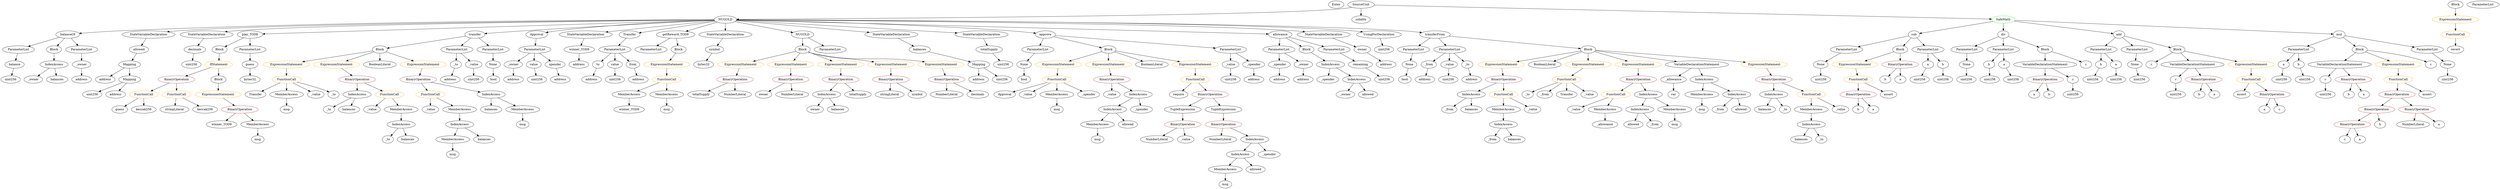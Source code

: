 strict digraph {
	graph [bb="0,0,10199,900"];
	node [label="\N"];
	Enter	[height=0.5,
		pos="5435.6,882",
		width=0.83628];
	ElementaryTypeName_uint256_4	[color=black,
		height=0.5,
		label=uint256,
		pos="8214.6,522",
		width=1.0442];
	IndexAccess_Unnamed_17	[color=black,
		height=0.5,
		label=IndexAccess,
		pos="4959.6,162",
		width=1.6402];
	MemberAccess_Unnamed_10	[color=black,
		height=0.5,
		label=MemberAccess,
		pos="4896.6,90",
		width=1.9174];
	IndexAccess_Unnamed_17 -> MemberAccess_Unnamed_10	[pos="e,4911.9,107.96 4944.7,144.41 4937.2,136.08 4927.9,125.8 4919.5,116.49"];
	Identifier_allowed_3	[color=black,
		height=0.5,
		label=allowed,
		pos="5022.6,90",
		width=1.0858];
	IndexAccess_Unnamed_17 -> Identifier_allowed_3	[pos="e,5008.2,106.99 4974.5,144.41 4982.3,135.74 4992,124.97 5000.7,115.38"];
	ParameterList_Unnamed_5	[color=black,
		height=0.5,
		label=ParameterList,
		pos="7535.6,666",
		width=1.7095];
	Parameter_None_2	[color=black,
		height=0.5,
		label=None,
		pos="7433.6,594",
		width=0.85014];
	ParameterList_Unnamed_5 -> Parameter_None_2	[pos="e,7453.1,608.4 7512.2,648.94 7497.4,638.78 7478.1,625.57 7462.4,614.77"];
	ParameterList_Unnamed_6	[color=black,
		height=0.5,
		label=ParameterList,
		pos="8584.6,666",
		width=1.7095];
	Parameter_b_3	[color=black,
		height=0.5,
		label=b,
		pos="8577.6,594",
		width=0.75];
	ParameterList_Unnamed_6 -> Parameter_b_3	[pos="e,8579.3,612.1 8582.9,647.7 8582.1,640.41 8581.3,631.73 8580.4,623.54"];
	Parameter_a_3	[color=black,
		height=0.5,
		label=a,
		pos="8649.6,594",
		width=0.75];
	ParameterList_Unnamed_6 -> Parameter_a_3	[pos="e,8636.1,609.57 8600,648.41 8608.5,639.28 8619.1,627.81 8628.4,617.85"];
	Parameter_None_3	[color=black,
		height=0.5,
		label=None,
		pos="8725.6,594",
		width=0.85014];
	ElementaryTypeName_uint256_13	[color=black,
		height=0.5,
		label=uint256,
		pos="8742.6,522",
		width=1.0442];
	Parameter_None_3 -> ElementaryTypeName_uint256_13	[pos="e,8738.4,540.1 8729.8,575.7 8731.6,568.32 8733.7,559.52 8735.7,551.25"];
	VariableDeclaration_to	[color=black,
		height=0.5,
		label=to,
		pos="2397.6,594",
		width=0.75];
	ElementaryTypeName_address_5	[color=black,
		height=0.5,
		label=address,
		pos="2367.6,522",
		width=1.0996];
	VariableDeclaration_to -> ElementaryTypeName_address_5	[pos="e,2374.9,539.96 2390.5,576.41 2387.2,568.68 2383.1,559.27 2379.4,550.52"];
	Identifier__owner_1	[color=black,
		height=0.5,
		label=_owner,
		pos="5385.6,450",
		width=1.0719];
	IndexAccess_Unnamed_19	[color=black,
		height=0.5,
		label=IndexAccess,
		pos="4466.6,378",
		width=1.6402];
	MemberAccess_Unnamed_11	[color=black,
		height=0.5,
		label=MemberAccess,
		pos="4403.6,306",
		width=1.9174];
	IndexAccess_Unnamed_19 -> MemberAccess_Unnamed_11	[pos="e,4418.9,323.96 4451.7,360.41 4444.2,352.08 4434.9,341.8 4426.5,332.49"];
	Identifier_allowed_4	[color=black,
		height=0.5,
		label=allowed,
		pos="4529.6,306",
		width=1.0858];
	IndexAccess_Unnamed_19 -> Identifier_allowed_4	[pos="e,4515.2,322.99 4481.5,360.41 4489.3,351.74 4499,340.97 4507.7,331.38"];
	ParameterList_Unnamed_20	[color=black,
		height=0.5,
		label=ParameterList,
		pos="4224.6,666",
		width=1.7095];
	Parameter_None_6	[color=black,
		height=0.5,
		label=None,
		pos="4090.6,594",
		width=0.85014];
	ParameterList_Unnamed_20 -> Parameter_None_6	[pos="e,4113,606.69 4195.5,649.81 4174.1,638.63 4145,623.44 4122.9,611.88"];
	BinaryOperation_Unnamed_16	[color=brown,
		height=0.5,
		label=BinaryOperation,
		pos="1428.6,522",
		width=1.9867];
	IndexAccess_Unnamed_6	[color=black,
		height=0.5,
		label=IndexAccess,
		pos="1428.6,450",
		width=1.6402];
	BinaryOperation_Unnamed_16 -> IndexAccess_Unnamed_6	[pos="e,1428.6,468.1 1428.6,503.7 1428.6,496.41 1428.6,487.73 1428.6,479.54"];
	FunctionCall_Unnamed_4	[color=orange,
		height=0.5,
		label=FunctionCall,
		pos="1563.6,450",
		width=1.6125];
	BinaryOperation_Unnamed_16 -> FunctionCall_Unnamed_4	[pos="e,1534.8,465.94 1458.9,505.29 1478.3,495.22 1503.7,482.05 1524.6,471.21"];
	FunctionDefinition_balanceOf	[color=black,
		height=0.5,
		label=balanceOf,
		pos="272.59,738",
		width=1.3491];
	ParameterList_Unnamed_12	[color=black,
		height=0.5,
		label=ParameterList,
		pos="99.591,666",
		width=1.7095];
	FunctionDefinition_balanceOf -> ParameterList_Unnamed_12	[pos="e,134.69,681.2 240.86,724.16 214.1,713.33 175.47,697.7 145.36,685.52"];
	Block_Unnamed_5	[color=black,
		height=0.5,
		label=Block,
		pos="215.59,666",
		width=0.90558];
	FunctionDefinition_balanceOf -> Block_Unnamed_5	[pos="e,228.61,682.99 259.08,720.41 252.1,711.83 243.43,701.19 235.68,691.67"];
	ParameterList_Unnamed_11	[color=black,
		height=0.5,
		label=ParameterList,
		pos="329.59,666",
		width=1.7095];
	FunctionDefinition_balanceOf -> ParameterList_Unnamed_11	[pos="e,315.78,683.96 286.1,720.41 292.82,712.16 301.08,702.01 308.6,692.78"];
	ExpressionStatement_Unnamed_17	[color=orange,
		height=0.5,
		label=ExpressionStatement,
		pos="4227.6,594",
		width=2.458];
	FunctionCall_Unnamed_11	[color=orange,
		height=0.5,
		label=FunctionCall,
		pos="4227.6,522",
		width=1.6125];
	ExpressionStatement_Unnamed_17 -> FunctionCall_Unnamed_11	[pos="e,4227.6,540.1 4227.6,575.7 4227.6,568.41 4227.6,559.73 4227.6,551.54"];
	IndexAccess_Unnamed_10	[color=black,
		height=0.5,
		label=IndexAccess,
		pos="7208.6,450",
		width=1.6402];
	Identifier_balances_6	[color=black,
		height=0.5,
		label=balances,
		pos="7168.6,378",
		width=1.1828];
	IndexAccess_Unnamed_10 -> Identifier_balances_6	[pos="e,7178.2,395.79 7198.9,432.05 7194.4,424.14 7188.9,414.54 7183.8,405.69"];
	Identifier__to_3	[color=black,
		height=0.5,
		label=_to,
		pos="7256.6,378",
		width=0.75];
	IndexAccess_Unnamed_10 -> Identifier__to_3	[pos="e,7245.7,394.83 7220.2,432.05 7225.9,423.73 7232.9,413.54 7239.2,404.32"];
	StateVariableDeclaration_Unnamed	[color=black,
		height=0.5,
		label=StateVariableDeclaration,
		pos="552.59,738",
		width=2.8184];
	VariableDeclaration_allowed	[color=black,
		height=0.5,
		label=allowed,
		pos="538.59,666",
		width=1.0858];
	StateVariableDeclaration_Unnamed -> VariableDeclaration_allowed	[pos="e,542.01,684.1 549.13,719.7 547.66,712.32 545.9,703.52 544.24,695.25"];
	ElementaryTypeName_uint256_18	[color=black,
		height=0.5,
		label=uint256,
		pos="4004.6,594",
		width=1.0442];
	ElementaryTypeName_address_9	[color=black,
		height=0.5,
		label=address,
		pos="5208.6,522",
		width=1.0996];
	Parameter_balance	[color=black,
		height=0.5,
		label=balance,
		pos="68.591,594",
		width=1.0719];
	ElementaryTypeName_uint256_22	[color=black,
		height=0.5,
		label=uint256,
		pos="37.591,522",
		width=1.0442];
	Parameter_balance -> ElementaryTypeName_uint256_22	[pos="e,45.026,539.79 61.087,576.05 57.66,568.32 53.515,558.96 49.666,550.27"];
	Parameter__from	[color=black,
		height=0.5,
		label=_from,
		pos="5726.6,594",
		width=0.93331];
	ElementaryTypeName_address_12	[color=black,
		height=0.5,
		label=address,
		pos="5716.6,522",
		width=1.0996];
	Parameter__from -> ElementaryTypeName_address_12	[pos="e,5719,540.1 5724.1,575.7 5723.1,568.32 5721.8,559.52 5720.6,551.25"];
	Identifier_balances_2	[color=black,
		height=0.5,
		label=balances,
		pos="1984.6,378",
		width=1.1828];
	VariableDeclaration_c	[color=black,
		height=0.5,
		label=c,
		pos="9487.6,522",
		width=0.75];
	ElementaryTypeName_uint256_3	[color=black,
		height=0.5,
		label=uint256,
		pos="9487.6,450",
		width=1.0442];
	VariableDeclaration_c -> ElementaryTypeName_uint256_3	[pos="e,9487.6,468.1 9487.6,503.7 9487.6,496.41 9487.6,487.73 9487.6,479.54"];
	ExpressionStatement_Unnamed_16	[color=orange,
		height=0.5,
		label=ExpressionStatement,
		pos="4422.6,594",
		width=2.458];
	BinaryOperation_Unnamed_23	[color=brown,
		height=0.5,
		label=BinaryOperation,
		pos="4475.6,522",
		width=1.9867];
	ExpressionStatement_Unnamed_16 -> BinaryOperation_Unnamed_23	[pos="e,4462.9,539.79 4435.4,576.05 4441.6,567.89 4449.2,557.91 4456,548.82"];
	Identifier_msg_4	[color=black,
		height=0.5,
		label=msg,
		pos="6784.6,306",
		width=0.75];
	BinaryOperation_Unnamed_15	[color=brown,
		height=0.5,
		label=BinaryOperation,
		pos="1648.6,522",
		width=1.9867];
	FunctionCall_Unnamed_3	[color=orange,
		height=0.5,
		label=FunctionCall,
		pos="1732.6,450",
		width=1.6125];
	BinaryOperation_Unnamed_15 -> FunctionCall_Unnamed_3	[pos="e,1713.1,467.23 1668.5,504.41 1679.2,495.45 1692.7,484.25 1704.5,474.42"];
	IndexAccess_Unnamed_4	[color=black,
		height=0.5,
		label=IndexAccess,
		pos="1984.6,450",
		width=1.6402];
	BinaryOperation_Unnamed_15 -> IndexAccess_Unnamed_4	[pos="e,1936.9,460.79 1701.9,509.62 1710.8,507.74 1720,505.81 1728.6,504 1796.3,489.81 1874,473.74 1925.9,463.05"];
	VariableDeclaration_c_2	[color=black,
		height=0.5,
		label=c,
		pos="8887.6,522",
		width=0.75];
	ElementaryTypeName_uint256_14	[color=black,
		height=0.5,
		label=uint256,
		pos="8887.6,450",
		width=1.0442];
	VariableDeclaration_c_2 -> ElementaryTypeName_uint256_14	[pos="e,8887.6,468.1 8887.6,503.7 8887.6,496.41 8887.6,487.73 8887.6,479.54"];
	ElementaryTypeName_address	[color=black,
		height=0.5,
		label=address,
		pos="427.59,522",
		width=1.0996];
	ElementaryTypeName_address_10	[color=black,
		height=0.5,
		label=address,
		pos="5111.6,522",
		width=1.0996];
	IndexAccess_Unnamed_7	[color=black,
		height=0.5,
		label=IndexAccess,
		pos="1610.6,306",
		width=1.6402];
	Identifier__to_1	[color=black,
		height=0.5,
		label=_to,
		pos="1566.6,234",
		width=0.75];
	IndexAccess_Unnamed_7 -> Identifier__to_1	[pos="e,1576.5,250.83 1599.9,288.05 1594.7,279.73 1588.3,269.54 1582.5,260.32"];
	Identifier_balances_5	[color=black,
		height=0.5,
		label=balances,
		pos="1654.6,234",
		width=1.1828];
	IndexAccess_Unnamed_7 -> Identifier_balances_5	[pos="e,1644,251.79 1621.2,288.05 1626.3,280.06 1632.4,270.33 1638,261.4"];
	MemberAccess_Unnamed_6	[color=black,
		height=0.5,
		label=MemberAccess,
		pos="7370.6,378",
		width=1.9174];
	IndexAccess_Unnamed_11	[color=black,
		height=0.5,
		label=IndexAccess,
		pos="7370.6,306",
		width=1.6402];
	MemberAccess_Unnamed_6 -> IndexAccess_Unnamed_11	[pos="e,7370.6,324.1 7370.6,359.7 7370.6,352.41 7370.6,343.73 7370.6,335.54"];
	BinaryOperation_Unnamed_6	[color=brown,
		height=0.5,
		label=BinaryOperation,
		pos="7572.6,450",
		width=1.9867];
	Identifier_b_3	[color=black,
		height=0.5,
		label=b,
		pos="7572.6,378",
		width=0.75];
	BinaryOperation_Unnamed_6 -> Identifier_b_3	[pos="e,7572.6,396.1 7572.6,431.7 7572.6,424.41 7572.6,415.73 7572.6,407.54"];
	Identifier_a_4	[color=black,
		height=0.5,
		label=a,
		pos="7644.6,378",
		width=0.75];
	BinaryOperation_Unnamed_6 -> Identifier_a_4	[pos="e,7629.8,393.42 7590,432.05 7599.5,422.82 7611.4,411.29 7621.6,401.33"];
	Identifier_totalSupply	[color=black,
		height=0.5,
		label=totalSupply,
		pos="2802.6,450",
		width=1.4739];
	StateVariableDeclaration_Unnamed_3	[color=black,
		height=0.5,
		label=StateVariableDeclaration,
		pos="784.59,738",
		width=2.8184];
	VariableDeclaration_decimals	[color=black,
		height=0.5,
		label=decimals,
		pos="754.59,666",
		width=1.1967];
	StateVariableDeclaration_Unnamed_3 -> VariableDeclaration_decimals	[pos="e,761.92,684.1 777.18,719.7 773.94,712.15 770.07,703.12 766.45,694.68"];
	ContractDefinition_NUGOLD	[color=black,
		height=0.5,
		label=NUGOLD,
		pos="2914.6,810",
		width=1.3769];
	ContractDefinition_NUGOLD -> FunctionDefinition_balanceOf	[pos="e,318.33,744.55 2865.1,808.47 2560.8,805.12 938.82,786.08 442.59,756 404.85,753.71 362.55,749.49 329.58,745.82"];
	ContractDefinition_NUGOLD -> StateVariableDeclaration_Unnamed	[pos="e,626.63,750.7 2864.7,808.6 2576.4,806.17 1121,792.26 674.59,756 662.68,755.03 650.15,753.68 637.85,752.15"];
	ContractDefinition_NUGOLD -> StateVariableDeclaration_Unnamed_3	[pos="e,860.51,750.35 2864.9,808.39 2595.6,804.97 1309.8,787.27 913.59,756 900,754.93 885.64,753.42 871.64,751.73"];
	FunctionDefinition_play_TOD9	[color=black,
		height=0.5,
		label=play_TOD9,
		pos="977.59,738",
		width=1.5293];
	ContractDefinition_NUGOLD -> FunctionDefinition_play_TOD9	[pos="e,1032.1,740.97 2865.3,807.22 2600.2,797.64 1345.8,752.31 1043.3,741.38"];
	FunctionDefinition_transfer	[color=black,
		height=0.5,
		label=transfer,
		pos="1882.6,738",
		width=1.0719];
	ContractDefinition_NUGOLD -> FunctionDefinition_transfer	[pos="e,1920.6,741.8 2866.1,805.87 2741.9,797.81 2401.8,775.63 2118.6,756 2054,751.53 1979.6,746.12 1931.8,742.63"];
	EventDefinition_Approval	[color=black,
		height=0.5,
		label=Approval,
		pos="2173.6,738",
		width=1.266];
	ContractDefinition_NUGOLD -> EventDefinition_Approval	[pos="e,2209.4,749.59 2865,808.12 2752.8,805.47 2470.8,795.14 2238.6,756 2232.6,754.99 2226.4,753.7 2220.3,752.27"];
	StateVariableDeclaration_Unnamed_6	[color=black,
		height=0.5,
		label=StateVariableDeclaration,
		pos="2348.6,738",
		width=2.8184];
	ContractDefinition_NUGOLD -> StateVariableDeclaration_Unnamed_6	[pos="e,2425.7,750.08 2867.8,803.75 2786.6,794.58 2614.6,774.83 2469.6,756 2459.1,754.63 2448,753.15 2437,751.65"];
	EventDefinition_Transfer	[color=black,
		height=0.5,
		label=Transfer,
		pos="2520.6,738",
		width=1.1689];
	ContractDefinition_NUGOLD -> EventDefinition_Transfer	[pos="e,2558.9,745.8 2870.9,801.24 2796.9,788.09 2647.4,761.53 2569.8,747.74"];
	FunctionDefinition_getReward_TOD9	[color=black,
		height=0.5,
		label=getReward_TOD9,
		pos="2715.6,738",
		width=2.2085];
	ContractDefinition_NUGOLD -> FunctionDefinition_getReward_TOD9	[pos="e,2757.4,753.72 2879.9,796.81 2849,785.94 2803.4,769.89 2768.1,757.46"];
	StateVariableDeclaration_Unnamed_5	[color=black,
		height=0.5,
		label=StateVariableDeclaration,
		pos="2914.6,738",
		width=2.8184];
	ContractDefinition_NUGOLD -> StateVariableDeclaration_Unnamed_5	[pos="e,2914.6,756.1 2914.6,791.7 2914.6,784.41 2914.6,775.73 2914.6,767.54"];
	FunctionDefinition_NUGOLD	[color=black,
		height=0.5,
		label=NUGOLD,
		pos="3225.6,738",
		width=1.3769];
	ContractDefinition_NUGOLD -> FunctionDefinition_NUGOLD	[pos="e,3184.1,748.33 2955.9,799.7 3011.9,787.1 3111.9,764.58 3173.2,750.8"];
	StateVariableDeclaration_Unnamed_1	[color=black,
		height=0.5,
		label=StateVariableDeclaration,
		pos="3616.6,738",
		width=2.8184];
	ContractDefinition_NUGOLD -> StateVariableDeclaration_Unnamed_1	[pos="e,3529.8,747.66 2962,804.27 3075.7,792.94 3365.5,764.04 3518.5,748.78"];
	StateVariableDeclaration_Unnamed_2	[color=black,
		height=0.5,
		label=StateVariableDeclaration,
		pos="3948.6,738",
		width=2.8184];
	ContractDefinition_NUGOLD -> StateVariableDeclaration_Unnamed_2	[pos="e,3857.3,746.22 2963.1,806.02 3089.1,798.26 3437,776.54 3726.6,756 3765.6,753.24 3808.3,750.01 3845.9,747.11"];
	FunctionDefinition_approve	[color=black,
		height=0.5,
		label=approve,
		pos="4323.6,738",
		width=1.1412];
	ContractDefinition_NUGOLD -> FunctionDefinition_approve	[pos="e,4283.2,741.82 2963.9,807.03 3122.8,800.61 3635,779.4 4058.6,756 4132.8,751.9 4218.6,746.23 4272,742.58"];
	FunctionDefinition_allowance	[color=black,
		height=0.5,
		label=allowance,
		pos="5117.6,738",
		width=1.3076];
	ContractDefinition_NUGOLD -> FunctionDefinition_allowance	[pos="e,5070.8,740.49 2964,807.43 3255.1,798.18 4746.1,750.8 5059.7,740.84"];
	StateVariableDeclaration_Unnamed_4	[color=black,
		height=0.5,
		label=StateVariableDeclaration,
		pos="5286.6,738",
		width=2.8184];
	ContractDefinition_NUGOLD -> StateVariableDeclaration_Unnamed_4	[pos="e,5215,751.16 2964.4,808.69 3254.1,806.73 4723.4,794.99 5173.6,756 5183.4,755.15 5193.6,754 5203.7,752.69"];
	UsingForDeclaration_Unnamed	[color=black,
		height=0.5,
		label=UsingForDeclaration,
		pos="5494.6,738",
		width=2.4303];
	ContractDefinition_NUGOLD -> UsingForDeclaration_Unnamed	[pos="e,5432.8,751.16 2964.3,808.96 3270.1,808.55 4899.8,804.12 5396.6,756 5404.7,755.22 5413.1,754.15 5421.5,752.92"];
	FunctionDefinition_transferFrom	[color=black,
		height=0.5,
		label=transferFrom,
		pos="5736.6,738",
		width=1.6402];
	ContractDefinition_NUGOLD -> FunctionDefinition_transferFrom	[pos="e,5683.7,746.41 2964.5,808.67 3284.4,806.44 5051.7,792.63 5590.6,756 5617.4,754.18 5646.9,750.97 5672.3,747.84"];
	Identifier_guess	[color=black,
		height=0.5,
		label=guess,
		pos="445.59,378",
		width=0.87786];
	IndexAccess_Unnamed_15	[color=black,
		height=0.5,
		label=IndexAccess,
		pos="6638.6,378",
		width=1.6402];
	Identifier_allowed_2	[color=black,
		height=0.5,
		label=allowed,
		pos="6608.6,306",
		width=1.0858];
	IndexAccess_Unnamed_15 -> Identifier_allowed_2	[pos="e,6615.9,324.1 6631.2,359.7 6627.9,352.15 6624.1,343.12 6620.5,334.68"];
	Identifier__from_3	[color=black,
		height=0.5,
		label=_from,
		pos="6699.6,306",
		width=0.93331];
	IndexAccess_Unnamed_15 -> Identifier__from_3	[pos="e,6686.1,322.51 6653,360.41 6660.7,351.62 6670.3,340.66 6678.7,330.96"];
	Identifier_b_4	[color=black,
		height=0.5,
		label=b,
		pos="7683.6,522",
		width=0.75];
	TupleExpression_Unnamed	[color=black,
		height=0.5,
		label=TupleExpression,
		pos="4727.6,378",
		width=2.0422];
	BinaryOperation_Unnamed_21	[color=brown,
		height=0.5,
		label=BinaryOperation,
		pos="4727.6,306",
		width=1.9867];
	TupleExpression_Unnamed -> BinaryOperation_Unnamed_21	[pos="e,4727.6,324.1 4727.6,359.7 4727.6,352.41 4727.6,343.73 4727.6,335.54"];
	Identifier__to_5	[color=black,
		height=0.5,
		label=_to,
		pos="6138.6,450",
		width=0.75];
	ElementaryTypeName_bytes32	[color=black,
		height=0.5,
		label=bytes32,
		pos="2829.6,594",
		width=1.0996];
	MemberAccess_Unnamed_14	[color=black,
		height=0.5,
		label=MemberAccess,
		pos="2506.6,450",
		width=1.9174];
	Identifier_winner_TOD9_1	[color=black,
		height=0.5,
		label=winner_TOD9,
		pos="2506.6,378",
		width=1.7788];
	MemberAccess_Unnamed_14 -> Identifier_winner_TOD9_1	[pos="e,2506.6,396.1 2506.6,431.7 2506.6,424.41 2506.6,415.73 2506.6,407.54"];
	Identifier_b_5	[color=black,
		height=0.5,
		label=b,
		pos="8987.6,450",
		width=0.75];
	BinaryOperation_Unnamed_17	[color=brown,
		height=0.5,
		label=BinaryOperation,
		pos="7208.6,522",
		width=1.9867];
	BinaryOperation_Unnamed_17 -> IndexAccess_Unnamed_10	[pos="e,7208.6,468.1 7208.6,503.7 7208.6,496.41 7208.6,487.73 7208.6,479.54"];
	FunctionCall_Unnamed_6	[color=orange,
		height=0.5,
		label=FunctionCall,
		pos="7370.6,450",
		width=1.6125];
	BinaryOperation_Unnamed_17 -> FunctionCall_Unnamed_6	[pos="e,7337.8,465.16 7243.3,505.98 7267.9,495.36 7301.1,481.03 7327.4,469.67"];
	Identifier__value_5	[color=black,
		height=0.5,
		label=_value,
		pos="6370.6,378",
		width=0.96103];
	Identifier_balances_7	[color=black,
		height=0.5,
		label=balances,
		pos="7326.6,234",
		width=1.1828];
	Identifier_Approval	[color=black,
		height=0.5,
		label=Approval,
		pos="4025.6,450",
		width=1.266];
	Identifier__value_8	[color=black,
		height=0.5,
		label=_value,
		pos="4475.6,450",
		width=0.96103];
	ElementaryTypeName_address_4	[color=black,
		height=0.5,
		label=address,
		pos="2557.6,522",
		width=1.0996];
	Block_Unnamed_7	[color=black,
		height=0.5,
		label=Block,
		pos="1486.6,666",
		width=0.90558];
	ExpressionStatement_Unnamed_10	[color=orange,
		height=0.5,
		label=ExpressionStatement,
		pos="1120.6,594",
		width=2.458];
	Block_Unnamed_7 -> ExpressionStatement_Unnamed_10	[pos="e,1183.4,607.01 1456,659.15 1398.9,648.23 1274.6,624.46 1194.4,609.12"];
	ExpressionStatement_Unnamed_9	[color=orange,
		height=0.5,
		label=ExpressionStatement,
		pos="1315.6,594",
		width=2.458];
	Block_Unnamed_7 -> ExpressionStatement_Unnamed_9	[pos="e,1353.7,610.62 1461,654.52 1435.5,644.07 1395.6,627.76 1364.1,614.85"];
	BooleanLiteral_Unnamed	[color=black,
		height=0.5,
		label=BooleanLiteral,
		pos="1486.6,594",
		width=1.7788];
	Block_Unnamed_7 -> BooleanLiteral_Unnamed	[pos="e,1486.6,612.1 1486.6,647.7 1486.6,640.41 1486.6,631.73 1486.6,623.54"];
	ExpressionStatement_Unnamed_8	[color=orange,
		height=0.5,
		label=ExpressionStatement,
		pos="1657.6,594",
		width=2.458];
	Block_Unnamed_7 -> ExpressionStatement_Unnamed_8	[pos="e,1619.4,610.62 1512.2,654.52 1537.7,644.07 1577.6,627.76 1609.1,614.85"];
	FunctionDefinition_sub	[color=black,
		height=0.5,
		label=sub,
		pos="7806.6,738",
		width=0.75];
	FunctionDefinition_sub -> ParameterList_Unnamed_5	[pos="e,7580.6,678.63 7781.6,730.54 7738.6,719.44 7649.8,696.5 7591.5,681.44"];
	Block_Unnamed_2	[color=black,
		height=0.5,
		label=Block,
		pos="7748.6,666",
		width=0.90558];
	FunctionDefinition_sub -> Block_Unnamed_2	[pos="e,7761.6,682.64 7794,721.81 7786.7,712.94 7777.2,701.55 7768.8,691.45"];
	ParameterList_Unnamed_4	[color=black,
		height=0.5,
		label=ParameterList,
		pos="7865.6,666",
		width=1.7095];
	FunctionDefinition_sub -> ParameterList_Unnamed_4	[pos="e,7851.6,683.63 7819.4,721.81 7826.7,713.19 7835.9,702.18 7844.3,692.29"];
	ElementaryTypeName_address_3	[color=black,
		height=0.5,
		label=address,
		pos="5556.6,594",
		width=1.0996];
	Identifier__from	[color=black,
		height=0.5,
		label=_from,
		pos="6977.6,378",
		width=0.93331];
	FunctionDefinition_div	[color=black,
		height=0.5,
		label=div,
		pos="8175.6,738",
		width=0.75];
	ParameterList_Unnamed_3	[color=black,
		height=0.5,
		label=ParameterList,
		pos="8030.6,666",
		width=1.7095];
	FunctionDefinition_div -> ParameterList_Unnamed_3	[pos="e,8061.5,681.9 8154.2,726.67 8132.6,716.23 8098.6,699.83 8071.7,686.86"];
	ParameterList_Unnamed_2	[color=black,
		height=0.5,
		label=ParameterList,
		pos="8175.6,666",
		width=1.7095];
	FunctionDefinition_div -> ParameterList_Unnamed_2	[pos="e,8175.6,684.1 8175.6,719.7 8175.6,712.41 8175.6,703.73 8175.6,695.54"];
	Block_Unnamed_1	[color=black,
		height=0.5,
		label=Block,
		pos="8341.6,666",
		width=0.90558];
	FunctionDefinition_div -> Block_Unnamed_1	[pos="e,8316.3,677.66 8198,727.56 8225.6,715.89 8273.1,695.89 8305.8,682.09"];
	FunctionCall_Unnamed_8	[color=orange,
		height=0.5,
		label=FunctionCall,
		pos="6517.6,450",
		width=1.6125];
	FunctionCall_Unnamed_8 -> Identifier__value_5	[pos="e,6395.5,390.87 6486.8,434.33 6463.2,423.08 6430.6,407.55 6405.9,395.81"];
	MemberAccess_Unnamed_9	[color=black,
		height=0.5,
		label=MemberAccess,
		pos="6492.6,378",
		width=1.9174];
	FunctionCall_Unnamed_8 -> MemberAccess_Unnamed_9	[pos="e,6498.7,396.1 6511.4,431.7 6508.7,424.15 6505.5,415.12 6502.5,406.68"];
	MemberAccess_Unnamed_15	[color=black,
		height=0.5,
		label=MemberAccess,
		pos="2662.6,450",
		width=1.9174];
	Identifier_msg_9	[color=black,
		height=0.5,
		label=msg,
		pos="2662.6,378",
		width=0.75];
	MemberAccess_Unnamed_15 -> Identifier_msg_9	[pos="e,2662.6,396.1 2662.6,431.7 2662.6,424.41 2662.6,415.73 2662.6,407.54"];
	ElementaryTypeName_uint256_11	[color=black,
		height=0.5,
		label=uint256,
		pos="8649.6,522",
		width=1.0442];
	Identifier_a_7	[color=black,
		height=0.5,
		label=a,
		pos="9250.6,378",
		width=0.75];
	Parameter_a_2	[color=black,
		height=0.5,
		label=a,
		pos="7865.6,594",
		width=0.75];
	ElementaryTypeName_uint256_8	[color=black,
		height=0.5,
		label=uint256,
		pos="7842.6,522",
		width=1.0442];
	Parameter_a_2 -> ElementaryTypeName_uint256_8	[pos="e,7848.3,540.28 7860,576.05 7857.5,568.52 7854.6,559.44 7851.8,550.94"];
	FunctionCall_Unnamed_12	[color=orange,
		height=0.5,
		label=FunctionCall,
		pos="10026,738",
		width=1.6125];
	Identifier_revert	[color=black,
		height=0.5,
		label=revert,
		pos="10026,666",
		width=0.87786];
	FunctionCall_Unnamed_12 -> Identifier_revert	[pos="e,10026,684.1 10026,719.7 10026,712.41 10026,703.73 10026,695.54"];
	FunctionCall_Unnamed_10	[color=orange,
		height=0.5,
		label=FunctionCall,
		pos="4764.6,522",
		width=1.6125];
	Identifier_require	[color=black,
		height=0.5,
		label=require,
		pos="4764.6,450",
		width=1.0026];
	FunctionCall_Unnamed_10 -> Identifier_require	[pos="e,4764.6,468.1 4764.6,503.7 4764.6,496.41 4764.6,487.73 4764.6,479.54"];
	BinaryOperation_Unnamed_20	[color=brown,
		height=0.5,
		label=BinaryOperation,
		pos="4890.6,450",
		width=1.9867];
	FunctionCall_Unnamed_10 -> BinaryOperation_Unnamed_20	[pos="e,4862,466.89 4791.9,505.81 4809.5,496.06 4832.5,483.26 4851.9,472.48"];
	Identifier_Transfer	[color=black,
		height=0.5,
		label=Transfer,
		pos="993.59,450",
		width=1.1689];
	Parameter_None_5	[color=black,
		height=0.5,
		label=None,
		pos="5644.6,594",
		width=0.85014];
	ElementaryTypeName_bool_1	[color=black,
		height=0.5,
		label=bool,
		pos="5631.6,522",
		width=0.76697];
	Parameter_None_5 -> ElementaryTypeName_bool_1	[pos="e,5634.8,540.1 5641.4,575.7 5640,568.32 5638.4,559.52 5636.8,551.25"];
	BinaryOperation_Unnamed	[color=brown,
		height=0.5,
		label=BinaryOperation,
		pos="9604.6,522",
		width=1.9867];
	Identifier_b	[color=black,
		height=0.5,
		label=b,
		pos="9586.6,450",
		width=0.75];
	BinaryOperation_Unnamed -> Identifier_b	[pos="e,9591,468.1 9600.1,503.7 9598.2,496.32 9596,487.52 9593.9,479.25"];
	Identifier_a	[color=black,
		height=0.5,
		label=a,
		pos="9658.6,450",
		width=0.75];
	BinaryOperation_Unnamed -> Identifier_a	[pos="e,9646.7,466.36 9617.7,504.05 9624.3,495.44 9632.5,484.81 9639.8,475.33"];
	Identifier__to	[color=black,
		height=0.5,
		label=_to,
		pos="1305.6,378",
		width=0.75];
	BooleanLiteral_Unnamed_2	[color=black,
		height=0.5,
		label=BooleanLiteral,
		pos="4593.6,594",
		width=1.7788];
	ElementaryTypeName_uint256_20	[color=black,
		height=0.5,
		label=uint256,
		pos="2462.6,522",
		width=1.0442];
	Block_Unnamed_11	[color=black,
		height=0.5,
		label=Block,
		pos="855.59,666",
		width=0.90558];
	IfStatement_Unnamed	[color=orange,
		height=0.5,
		label=IfStatement,
		pos="853.59,594",
		width=1.4739];
	Block_Unnamed_11 -> IfStatement_Unnamed	[pos="e,854.08,612.1 855.1,647.7 854.89,640.41 854.64,631.73 854.41,623.54"];
	Identifier_a_5	[color=black,
		height=0.5,
		label=a,
		pos="7755.6,522",
		width=0.75];
	ExpressionStatement_Unnamed_18	[color=orange,
		height=0.5,
		label=ExpressionStatement,
		pos="10026,810",
		width=2.458];
	ExpressionStatement_Unnamed_18 -> FunctionCall_Unnamed_12	[pos="e,10026,756.1 10026,791.7 10026,784.41 10026,775.73 10026,767.54"];
	MemberAccess_Unnamed_4	[color=black,
		height=0.5,
		label=MemberAccess,
		pos="1122.6,450",
		width=1.9174];
	Identifier_msg_2	[color=black,
		height=0.5,
		label=msg,
		pos="1122.6,378",
		width=0.75];
	MemberAccess_Unnamed_4 -> Identifier_msg_2	[pos="e,1122.6,396.1 1122.6,431.7 1122.6,424.41 1122.6,415.73 1122.6,407.54"];
	ParameterList_Unnamed_18	[color=black,
		height=0.5,
		label=ParameterList,
		pos="5664.6,666",
		width=1.7095];
	ParameterList_Unnamed_18 -> Parameter_None_5	[pos="e,5649.5,612.1 5659.6,647.7 5657.5,640.24 5655,631.32 5652.6,622.97"];
	ElementaryTypeName_uint256_12	[color=black,
		height=0.5,
		label=uint256,
		pos="8556.6,522",
		width=1.0442];
	Parameter_b_3 -> ElementaryTypeName_uint256_12	[pos="e,8561.8,540.28 8572.5,576.05 8570.3,568.6 8567.6,559.64 8565.1,551.22"];
	BinaryOperation_Unnamed_18	[color=brown,
		height=0.5,
		label=BinaryOperation,
		pos="6035.6,522",
		width=1.9867];
	IndexAccess_Unnamed_12	[color=black,
		height=0.5,
		label=IndexAccess,
		pos="5900.6,450",
		width=1.6402];
	BinaryOperation_Unnamed_18 -> IndexAccess_Unnamed_12	[pos="e,5929.4,465.94 6005.3,505.29 5985.9,495.22 5960.5,482.05 5939.6,471.21"];
	FunctionCall_Unnamed_7	[color=orange,
		height=0.5,
		label=FunctionCall,
		pos="6035.6,450",
		width=1.6125];
	BinaryOperation_Unnamed_18 -> FunctionCall_Unnamed_7	[pos="e,6035.6,468.1 6035.6,503.7 6035.6,496.41 6035.6,487.73 6035.6,479.54"];
	FunctionCall_Unnamed_5	[color=orange,
		height=0.5,
		label=FunctionCall,
		pos="1122.6,522",
		width=1.6125];
	ExpressionStatement_Unnamed_10 -> FunctionCall_Unnamed_5	[pos="e,1122.1,540.1 1121.1,575.7 1121.3,568.41 1121.5,559.73 1121.8,551.54"];
	Identifier_msg_6	[color=black,
		height=0.5,
		label=msg,
		pos="4403.6,234",
		width=0.75];
	Identifier_assert_1	[color=black,
		height=0.5,
		label=assert,
		pos="7694.6,450",
		width=0.89172];
	Identifier__from_4	[color=black,
		height=0.5,
		label=_from,
		pos="6217.6,450",
		width=0.93331];
	IndexAccess_Unnamed_6 -> Identifier__to	[pos="e,1325.7,390.42 1401.6,433.64 1382.1,422.53 1355.7,407.53 1335.6,396.06"];
	Identifier_balances_4	[color=black,
		height=0.5,
		label=balances,
		pos="1393.6,378",
		width=1.1828];
	IndexAccess_Unnamed_6 -> Identifier_balances_4	[pos="e,1402.1,396.1 1419.9,431.7 1416.1,424.07 1411.5,414.92 1407.3,406.4"];
	Identifier_c_3	[color=black,
		height=0.5,
		label=c,
		pos="9322.6,378",
		width=0.75];
	ExpressionStatement_Unnamed_15	[color=orange,
		height=0.5,
		label=ExpressionStatement,
		pos="4764.6,594",
		width=2.458];
	ExpressionStatement_Unnamed_15 -> FunctionCall_Unnamed_10	[pos="e,4764.6,540.1 4764.6,575.7 4764.6,568.41 4764.6,559.73 4764.6,551.54"];
	ExpressionStatement_Unnamed_3	[color=orange,
		height=0.5,
		label=ExpressionStatement,
		pos="2975.6,594",
		width=2.458];
	BinaryOperation_Unnamed_10	[color=brown,
		height=0.5,
		label=BinaryOperation,
		pos="2937.6,522",
		width=1.9867];
	ExpressionStatement_Unnamed_3 -> BinaryOperation_Unnamed_10	[pos="e,2946.9,540.1 2966.2,575.7 2962,567.98 2957,558.71 2952.3,550.11"];
	ExpressionStatement_Unnamed_5	[color=orange,
		height=0.5,
		label=ExpressionStatement,
		pos="3170.6,594",
		width=2.458];
	BinaryOperation_Unnamed_12	[color=brown,
		height=0.5,
		label=BinaryOperation,
		pos="3167.6,522",
		width=1.9867];
	ExpressionStatement_Unnamed_5 -> BinaryOperation_Unnamed_12	[pos="e,3168.3,540.1 3169.8,575.7 3169.5,568.41 3169.2,559.73 3168.8,551.54"];
	ExpressionStatement_Unnamed_6	[color=orange,
		height=0.5,
		label=ExpressionStatement,
		pos="3365.6,594",
		width=2.458];
	BinaryOperation_Unnamed_13	[color=brown,
		height=0.5,
		label=BinaryOperation,
		pos="3365.6,522",
		width=1.9867];
	ExpressionStatement_Unnamed_6 -> BinaryOperation_Unnamed_13	[pos="e,3365.6,540.1 3365.6,575.7 3365.6,568.41 3365.6,559.73 3365.6,551.54"];
	Identifier_assert_2	[color=black,
		height=0.5,
		label=assert,
		pos="9164.6,450",
		width=0.89172];
	MemberAccess_Unnamed_2	[color=black,
		height=0.5,
		label=MemberAccess,
		pos="1841.6,234",
		width=1.9174];
	Identifier_msg_1	[color=black,
		height=0.5,
		label=msg,
		pos="1841.6,162",
		width=0.75];
	MemberAccess_Unnamed_2 -> Identifier_msg_1	[pos="e,1841.6,180.1 1841.6,215.7 1841.6,208.41 1841.6,199.73 1841.6,191.54"];
	VariableDeclaration__allowance	[color=black,
		height=0.5,
		label=_allowance,
		pos="6777.6,522",
		width=1.4462];
	ElementaryTypeName_var	[color=black,
		height=0.5,
		label=var,
		pos="6777.6,450",
		width=0.75];
	VariableDeclaration__allowance -> ElementaryTypeName_var	[pos="e,6777.6,468.1 6777.6,503.7 6777.6,496.41 6777.6,487.73 6777.6,479.54"];
	ElementaryTypeName_uint256_9	[color=black,
		height=0.5,
		label=uint256,
		pos="7935.6,522",
		width=1.0442];
	ParameterList_Unnamed_17	[color=black,
		height=0.5,
		label=ParameterList,
		pos="5809.6,666",
		width=1.7095];
	ParameterList_Unnamed_17 -> Parameter__from	[pos="e,5744,609.72 5790.3,648.76 5779.1,639.27 5764.7,627.17 5752.5,616.85"];
	Parameter__value_1	[color=black,
		height=0.5,
		label=_value,
		pos="5812.6,594",
		width=0.96103];
	ParameterList_Unnamed_17 -> Parameter__value_1	[pos="e,5811.9,612.1 5810.3,647.7 5810.6,640.41 5811,631.73 5811.4,623.54"];
	Parameter__to_1	[color=black,
		height=0.5,
		label=_to,
		pos="5895.6,594",
		width=0.75];
	ParameterList_Unnamed_17 -> Parameter__to_1	[pos="e,5878.9,608.56 5829.5,648.76 5841.6,638.95 5857.1,626.34 5870,615.8"];
	Parameter_a	[color=black,
		height=0.5,
		label=a,
		pos="9324.6,594",
		width=0.75];
	ElementaryTypeName_uint256	[color=black,
		height=0.5,
		label=uint256,
		pos="9309.6,522",
		width=1.0442];
	Parameter_a -> ElementaryTypeName_uint256	[pos="e,9313.3,540.1 9320.9,575.7 9319.3,568.32 9317.4,559.52 9315.6,551.25"];
	FunctionCall_Unnamed_6 -> MemberAccess_Unnamed_6	[pos="e,7370.6,396.1 7370.6,431.7 7370.6,424.41 7370.6,415.73 7370.6,407.54"];
	Identifier__value_3	[color=black,
		height=0.5,
		label=_value,
		pos="7492.6,378",
		width=0.96103];
	FunctionCall_Unnamed_6 -> Identifier__value_3	[pos="e,7470,391.98 7397.4,433.64 7415.9,423.01 7440.6,408.82 7460.2,397.56"];
	VariableDeclaration_value	[color=black,
		height=0.5,
		label=value,
		pos="2472.6,594",
		width=0.82242];
	VariableDeclaration_value -> ElementaryTypeName_uint256_20	[pos="e,2465,540.1 2470.1,575.7 2469.1,568.32 2467.8,559.52 2466.6,551.25"];
	ExpressionStatement_Unnamed_1	[color=orange,
		height=0.5,
		label=ExpressionStatement,
		pos="7570.6,594",
		width=2.458];
	Block_Unnamed_2 -> ExpressionStatement_Unnamed_1	[pos="e,7610,610.49 7722.7,654.82 7696,644.32 7653.7,627.67 7620.4,614.6"];
	BinaryOperation_Unnamed_7	[color=brown,
		height=0.5,
		label=BinaryOperation,
		pos="7748.6,594",
		width=1.9867];
	Block_Unnamed_2 -> BinaryOperation_Unnamed_7	[pos="e,7748.6,612.1 7748.6,647.7 7748.6,640.41 7748.6,631.73 7748.6,623.54"];
	VariableDeclarationStatement_Unnamed	[color=black,
		height=0.5,
		label=VariableDeclarationStatement,
		pos="9560.6,594",
		width=3.3174];
	VariableDeclarationStatement_Unnamed -> VariableDeclaration_c	[pos="e,9502.6,537.42 9542.9,576.05 9533.3,566.82 9521.3,555.29 9510.9,545.33"];
	VariableDeclarationStatement_Unnamed -> BinaryOperation_Unnamed	[pos="e,9593.8,540.1 9571.5,575.7 9576.4,567.9 9582.3,558.51 9587.7,549.83"];
	Parameter_b_1	[color=black,
		height=0.5,
		label=b,
		pos="8105.6,594",
		width=0.75];
	ElementaryTypeName_uint256_5	[color=black,
		height=0.5,
		label=uint256,
		pos="8121.6,522",
		width=1.0442];
	Parameter_b_1 -> ElementaryTypeName_uint256_5	[pos="e,8117.7,540.1 8109.5,575.7 8111.2,568.32 8113.2,559.52 8115.1,551.25"];
	Identifier__from_1	[color=black,
		height=0.5,
		label=_from,
		pos="5807.6,378",
		width=0.93331];
	IndexAccess_Unnamed_12 -> Identifier__from_1	[pos="e,5826.5,393.25 5879,432.76 5866.1,423.05 5849.6,410.6 5835.7,400.13"];
	Identifier_balances_8	[color=black,
		height=0.5,
		label=balances,
		pos="5901.6,378",
		width=1.1828];
	IndexAccess_Unnamed_12 -> Identifier_balances_8	[pos="e,5901.3,396.1 5900.8,431.7 5900.9,424.41 5901.1,415.73 5901.2,407.54"];
	FunctionCall_Unnamed_2	[color=orange,
		height=0.5,
		label=FunctionCall,
		pos="9191.6,522",
		width=1.6125];
	FunctionCall_Unnamed_2 -> Identifier_assert_2	[pos="e,9171.2,468.1 9184.9,503.7 9182,496.15 9178.5,487.12 9175.3,478.68"];
	BinaryOperation_Unnamed_9	[color=brown,
		height=0.5,
		label=BinaryOperation,
		pos="9286.6,450",
		width=1.9867];
	FunctionCall_Unnamed_2 -> BinaryOperation_Unnamed_9	[pos="e,9264.1,467.55 9213.1,505.12 9225.5,496 9241.3,484.4 9255,474.28"];
	Identifier__value_1	[color=black,
		height=0.5,
		label=_value,
		pos="1488.6,378",
		width=0.96103];
	FunctionCall_Unnamed_4 -> Identifier__value_1	[pos="e,1505,394.27 1545.8,432.41 1536,423.29 1523.8,411.83 1513.1,401.87"];
	MemberAccess_Unnamed_3	[color=black,
		height=0.5,
		label=MemberAccess,
		pos="1610.6,378",
		width=1.9174];
	FunctionCall_Unnamed_4 -> MemberAccess_Unnamed_3	[pos="e,1599.3,395.79 1575,432.05 1580.4,423.97 1587,414.12 1593.1,405.11"];
	FunctionDefinition_play_TOD9 -> Block_Unnamed_11	[pos="e,877.53,679.59 951.12,721.81 932.38,711.06 907.16,696.59 887.34,685.22"];
	ParameterList_Unnamed_22	[color=black,
		height=0.5,
		label=ParameterList,
		pos="977.59,666",
		width=1.7095];
	FunctionDefinition_play_TOD9 -> ParameterList_Unnamed_22	[pos="e,977.59,684.1 977.59,719.7 977.59,712.41 977.59,703.73 977.59,695.54"];
	Identifier__owner	[color=black,
		height=0.5,
		label=_owner,
		pos="131.59,522",
		width=1.0719];
	ElementaryTypeName_bool	[color=black,
		height=0.5,
		label=bool,
		pos="1955.6,522",
		width=0.76697];
	ParameterList_Unnamed_7	[color=black,
		height=0.5,
		label=ParameterList,
		pos="8725.6,666",
		width=1.7095];
	ParameterList_Unnamed_7 -> Parameter_None_3	[pos="e,8725.6,612.1 8725.6,647.7 8725.6,640.41 8725.6,631.73 8725.6,623.54"];
	ElementaryTypeName_uint256_16	[color=black,
		height=0.5,
		label=uint256,
		pos="334.59,450",
		width=1.0442];
	Parameter_None_1	[color=black,
		height=0.5,
		label=None,
		pos="8028.6,594",
		width=0.85014];
	ParameterList_Unnamed_3 -> Parameter_None_1	[pos="e,8029.1,612.1 8030.1,647.7 8029.9,640.41 8029.6,631.73 8029.4,623.54"];
	ElementaryTypeName_uint256_10	[color=black,
		height=0.5,
		label=uint256,
		pos="7433.6,522",
		width=1.0442];
	ElementaryTypeName_uint256_23	[color=black,
		height=0.5,
		label=uint256,
		pos="5548.6,522",
		width=1.0442];
	ElementaryTypeName_bool_2	[color=black,
		height=0.5,
		label=bool,
		pos="4090.6,522",
		width=0.76697];
	ElementaryTypeName_address_6	[color=black,
		height=0.5,
		label=address,
		pos="2040.6,522",
		width=1.0996];
	Identifier__spender_2	[color=black,
		height=0.5,
		label=_spender,
		pos="4588.6,378",
		width=1.2521];
	ParameterList_Unnamed	[color=black,
		height=0.5,
		label=ParameterList,
		pos="9396.6,666",
		width=1.7095];
	ParameterList_Unnamed -> Parameter_a	[pos="e,9339.1,609.11 9379.5,648.41 9369.9,639.06 9357.8,627.26 9347.4,617.13"];
	Parameter_b	[color=black,
		height=0.5,
		label=b,
		pos="9396.6,594",
		width=0.75];
	ParameterList_Unnamed -> Parameter_b	[pos="e,9396.6,612.1 9396.6,647.7 9396.6,640.41 9396.6,631.73 9396.6,623.54"];
	ElementaryTypeName_address_11	[color=black,
		height=0.5,
		label=address,
		pos="1777.6,522",
		width=1.0996];
	ElementaryTypeName_uint256_26	[color=black,
		height=0.5,
		label=uint256,
		pos="4905.6,522",
		width=1.0442];
	ElementaryTypeName_uint256_25	[color=black,
		height=0.5,
		label=uint256,
		pos="5811.6,522",
		width=1.0442];
	Parameter__value_1 -> ElementaryTypeName_uint256_25	[pos="e,5811.8,540.1 5812.3,575.7 5812.2,568.41 5812.1,559.73 5812,551.54"];
	MemberAccess_Unnamed_7	[color=black,
		height=0.5,
		label=MemberAccess,
		pos="6033.6,378",
		width=1.9174];
	FunctionCall_Unnamed_7 -> MemberAccess_Unnamed_7	[pos="e,6034.1,396.1 6035.1,431.7 6034.9,424.41 6034.6,415.73 6034.4,407.54"];
	Identifier__value_4	[color=black,
		height=0.5,
		label=_value,
		pos="6155.6,378",
		width=0.96103];
	FunctionCall_Unnamed_7 -> Identifier__value_4	[pos="e,6133.3,391.98 6061.9,433.64 6080.1,423.06 6104.2,408.95 6123.5,397.72"];
	stringLiteral_Unnamed	[color=black,
		height=0.5,
		label=stringLiteral,
		pos="3563.6,450",
		width=1.5016];
	Block_Unnamed_10	[color=black,
		height=0.5,
		label=Block,
		pos="10026,882",
		width=0.90558];
	Block_Unnamed_10 -> ExpressionStatement_Unnamed_18	[pos="e,10026,828.1 10026,863.7 10026,856.41 10026,847.73 10026,839.54"];
	FunctionDefinition_transfer -> Block_Unnamed_7	[pos="e,1517.4,672.44 1846.8,730.66 1773.5,717.72 1607,688.28 1528.7,674.44"];
	ParameterList_Unnamed_15	[color=black,
		height=0.5,
		label=ParameterList,
		pos="1812.6,666",
		width=1.7095];
	FunctionDefinition_transfer -> ParameterList_Unnamed_15	[pos="e,1829.4,683.8 1866.7,721.12 1858,712.42 1847,701.45 1837.3,691.66"];
	ParameterList_Unnamed_16	[color=black,
		height=0.5,
		label=ParameterList,
		pos="1953.6,666",
		width=1.7095];
	FunctionDefinition_transfer -> ParameterList_Unnamed_16	[pos="e,1936.6,683.71 1898.3,721.46 1907.2,712.72 1918.5,701.59 1928.6,691.68"];
	BinaryOperation_Unnamed_19	[color=brown,
		height=0.5,
		label=BinaryOperation,
		pos="6567.6,522",
		width=1.9867];
	BinaryOperation_Unnamed_19 -> FunctionCall_Unnamed_8	[pos="e,6529.6,467.79 6555.5,504.05 6549.7,495.97 6542.7,486.12 6536.2,477.11"];
	IndexAccess_Unnamed_14	[color=black,
		height=0.5,
		label=IndexAccess,
		pos="6652.6,450",
		width=1.6402];
	BinaryOperation_Unnamed_19 -> IndexAccess_Unnamed_14	[pos="e,6632.9,467.23 6587.7,504.41 6598.6,495.45 6612.2,484.25 6624.2,474.42"];
	Identifier_owner	[color=black,
		height=0.5,
		label=owner,
		pos="3052.6,450",
		width=0.93331];
	Parameter__to	[color=black,
		height=0.5,
		label=_to,
		pos="1790.6,594",
		width=0.75];
	Parameter__to -> ElementaryTypeName_address_11	[pos="e,1780.8,540.1 1787.4,575.7 1786,568.32 1784.4,559.52 1782.8,551.25"];
	ElementaryTypeName_uint256_21	[color=black,
		height=0.5,
		label=uint256,
		pos="2135.6,522",
		width=1.0442];
	ExpressionStatement_Unnamed_12	[color=orange,
		height=0.5,
		label=ExpressionStatement,
		pos="6030.6,594",
		width=2.458];
	ExpressionStatement_Unnamed_12 -> BinaryOperation_Unnamed_18	[pos="e,6034.4,540.1 6031.8,575.7 6032.3,568.41 6033,559.73 6033.6,551.54"];
	Parameter_a_1	[color=black,
		height=0.5,
		label=a,
		pos="8177.6,594",
		width=0.75];
	Parameter_a_1 -> ElementaryTypeName_uint256_4	[pos="e,8205.8,539.63 8186.2,576.76 8190.4,568.75 8195.6,558.88 8200.4,549.79"];
	ParameterList_Unnamed_9	[color=black,
		height=0.5,
		label=ParameterList,
		pos="2131.6,666",
		width=1.7095];
	EventDefinition_Approval -> ParameterList_Unnamed_9	[pos="e,2141.7,683.79 2163.4,720.05 2158.6,712.06 2152.8,702.33 2147.4,693.4"];
	Identifier_a_3	[color=black,
		height=0.5,
		label=a,
		pos="8286.6,450",
		width=0.75];
	BinaryOperation_Unnamed_24	[color=brown,
		height=0.5,
		label=BinaryOperation,
		pos="679.59,522",
		width=1.9867];
	FunctionCall_Unnamed_13	[color=orange,
		height=0.5,
		label=FunctionCall,
		pos="545.59,450",
		width=1.6125];
	BinaryOperation_Unnamed_24 -> FunctionCall_Unnamed_13	[pos="e,574.19,465.94 649.52,505.29 630.24,495.22 605.04,482.05 584.28,471.21"];
	FunctionCall_Unnamed_14	[color=orange,
		height=0.5,
		label=FunctionCall,
		pos="679.59,450",
		width=1.6125];
	BinaryOperation_Unnamed_24 -> FunctionCall_Unnamed_14	[pos="e,679.59,468.1 679.59,503.7 679.59,496.41 679.59,487.73 679.59,479.54"];
	Block_Unnamed_4	[color=black,
		height=0.5,
		label=Block,
		pos="3225.6,666",
		width=0.90558];
	Block_Unnamed_4 -> ExpressionStatement_Unnamed_3	[pos="e,3025.9,609.09 3196.9,656.97 3158.1,646.1 3087.8,626.41 3036.8,612.14"];
	Block_Unnamed_4 -> ExpressionStatement_Unnamed_5	[pos="e,3183.8,611.8 3213.1,649.12 3206.6,640.77 3198.3,630.32 3190.9,620.84"];
	Block_Unnamed_4 -> ExpressionStatement_Unnamed_6	[pos="e,3333.3,611.14 3249.3,653.13 3269.5,643.02 3299.1,628.27 3323.3,616.15"];
	ExpressionStatement_Unnamed_4	[color=orange,
		height=0.5,
		label=ExpressionStatement,
		pos="3560.6,594",
		width=2.458];
	Block_Unnamed_4 -> ExpressionStatement_Unnamed_4	[pos="e,3494.9,606.47 3250,653.88 3255.4,651.71 3261.1,649.61 3266.6,648 3277,644.93 3400.1,623.12 3483.6,608.45"];
	ExpressionStatement_Unnamed_7	[color=orange,
		height=0.5,
		label=ExpressionStatement,
		pos="3755.6,594",
		width=2.458];
	Block_Unnamed_4 -> ExpressionStatement_Unnamed_7	[pos="e,3691.7,606.85 3249.9,653.52 3255.3,651.37 3261.1,649.37 3266.6,648 3436,606.11 3484.6,634.93 3657.6,612 3665,611.02 3672.7,609.88 \
3680.4,608.67"];
	Identifier_allowed	[color=black,
		height=0.5,
		label=allowed,
		pos="5481.6,450",
		width=1.0858];
	IndexAccess_Unnamed_2	[color=black,
		height=0.5,
		label=IndexAccess,
		pos="5329.6,594",
		width=1.6402];
	Identifier__spender	[color=black,
		height=0.5,
		label=_spender,
		pos="5311.6,522",
		width=1.2521];
	IndexAccess_Unnamed_2 -> Identifier__spender	[pos="e,5316,540.1 5325.1,575.7 5323.2,568.32 5321,559.52 5318.9,551.25"];
	IndexAccess_Unnamed_3	[color=black,
		height=0.5,
		label=IndexAccess,
		pos="5433.6,522",
		width=1.6402];
	IndexAccess_Unnamed_2 -> IndexAccess_Unnamed_3	[pos="e,5410.1,538.82 5353.2,577.12 5367.3,567.63 5385.4,555.44 5400.9,545.03"];
	VariableDeclaration__owner	[color=black,
		height=0.5,
		label=_owner,
		pos="2040.6,594",
		width=1.0719];
	VariableDeclaration__owner -> ElementaryTypeName_address_6	[pos="e,2040.6,540.1 2040.6,575.7 2040.6,568.41 2040.6,559.73 2040.6,551.54"];
	IndexAccess_Unnamed_8	[color=black,
		height=0.5,
		label=IndexAccess,
		pos="6906.6,522",
		width=1.6402];
	MemberAccess_Unnamed_5	[color=black,
		height=0.5,
		label=MemberAccess,
		pos="6898.6,450",
		width=1.9174];
	IndexAccess_Unnamed_8 -> MemberAccess_Unnamed_5	[pos="e,6900.5,468.1 6904.6,503.7 6903.8,496.41 6902.8,487.73 6901.9,479.54"];
	IndexAccess_Unnamed_9	[color=black,
		height=0.5,
		label=IndexAccess,
		pos="7044.6,450",
		width=1.6402];
	IndexAccess_Unnamed_8 -> IndexAccess_Unnamed_9	[pos="e,7015,465.99 6936.2,505.98 6956.3,495.79 6983.1,482.19 7005,471.07"];
	Mapping_Unnamed	[color=black,
		height=0.5,
		label=Mapping,
		pos="528.59,594",
		width=1.2105];
	Mapping_Unnamed -> ElementaryTypeName_address	[pos="e,448.63,537.58 507.17,578.15 492.88,568.25 473.88,555.08 458.03,544.09"];
	Mapping_Unnamed_1	[color=black,
		height=0.5,
		label=Mapping,
		pos="528.59,522",
		width=1.2105];
	Mapping_Unnamed -> Mapping_Unnamed_1	[pos="e,528.59,540.1 528.59,575.7 528.59,568.41 528.59,559.73 528.59,551.54"];
	Identifier__value_9	[color=black,
		height=0.5,
		label=_value,
		pos="4123.6,450",
		width=0.96103];
	Block_Unnamed	[color=black,
		height=0.5,
		label=Block,
		pos="9641.6,666",
		width=0.90558];
	Block_Unnamed -> VariableDeclarationStatement_Unnamed	[pos="e,9580.5,612.2 9624.8,650.5 9614.4,641.54 9600.9,629.81 9588.9,619.45"];
	ExpressionStatement_Unnamed	[color=orange,
		height=0.5,
		label=ExpressionStatement,
		pos="9786.6,594",
		width=2.458];
	Block_Unnamed -> ExpressionStatement_Unnamed	[pos="e,9753.4,611.03 9665.5,653.44 9686.6,643.27 9717.8,628.21 9743.2,615.93"];
	Identifier_c_1	[color=black,
		height=0.5,
		label=c,
		pos="9919.6,594",
		width=0.75];
	Block_Unnamed -> Identifier_c_1	[pos="e,9898.6,605.88 9673.1,660.42 9719.9,653.12 9810.1,637.04 9883.6,612 9885.1,611.47 9886.7,610.89 9888.3,610.28"];
	ParameterList_Unnamed_12 -> Parameter_balance	[pos="e,76.166,612.1 91.928,647.7 88.549,640.07 84.497,630.92 80.724,622.4"];
	ParameterList_Unnamed_21	[color=black,
		height=0.5,
		label=ParameterList,
		pos="10138,882",
		width=1.7095];
	IndexAccess_Unnamed_5	[color=black,
		height=0.5,
		label=IndexAccess,
		pos="1854.6,306",
		width=1.6402];
	IndexAccess_Unnamed_5 -> MemberAccess_Unnamed_2	[pos="e,1844.8,252.1 1851.4,287.7 1850,280.32 1848.4,271.52 1846.8,263.25"];
	Identifier_balances_3	[color=black,
		height=0.5,
		label=balances,
		pos="1971.6,234",
		width=1.1828];
	IndexAccess_Unnamed_5 -> Identifier_balances_3	[pos="e,1947.7,249.3 1880.6,289.46 1897.5,279.34 1919.7,266.02 1938,255.09"];
	ElementaryTypeName_uint256_1	[color=black,
		height=0.5,
		label=uint256,
		pos="9402.6,522",
		width=1.0442];
	Parameter_b -> ElementaryTypeName_uint256_1	[pos="e,9401.1,540.1 9398.1,575.7 9398.7,568.41 9399.4,559.73 9400.1,551.54"];
	FunctionDefinition_add	[color=black,
		height=0.5,
		label=add,
		pos="8654.6,738",
		width=0.75];
	FunctionDefinition_add -> ParameterList_Unnamed_6	[pos="e,8601.3,683.7 8640.1,722.5 8631.2,713.59 8619.5,701.94 8609.2,691.62"];
	FunctionDefinition_add -> ParameterList_Unnamed_7	[pos="e,8708.7,683.7 8669.3,722.5 8678.3,713.59 8690.2,701.94 8700.6,691.62"];
	Block_Unnamed_3	[color=black,
		height=0.5,
		label=Block,
		pos="8901.6,666",
		width=0.90558];
	FunctionDefinition_add -> Block_Unnamed_3	[pos="e,8873,675.12 8679.2,730.03 8721.9,717.91 8810.4,692.85 8861.9,678.24"];
	Identifier_owner_1	[color=black,
		height=0.5,
		label=owner,
		pos="3261.6,378",
		width=0.93331];
	BinaryOperation_Unnamed_23 -> Identifier__value_8	[pos="e,4475.6,468.1 4475.6,503.7 4475.6,496.41 4475.6,487.73 4475.6,479.54"];
	IndexAccess_Unnamed_18	[color=black,
		height=0.5,
		label=IndexAccess,
		pos="4587.6,450",
		width=1.6402];
	BinaryOperation_Unnamed_23 -> IndexAccess_Unnamed_18	[pos="e,4562.5,466.67 4501.6,504.76 4516.9,495.18 4536.5,482.92 4553.1,472.53"];
	FunctionCall_Unnamed_1	[color=orange,
		height=0.5,
		label=FunctionCall,
		pos="7572.6,522",
		width=1.6125];
	ExpressionStatement_Unnamed_1 -> FunctionCall_Unnamed_1	[pos="e,7572.1,540.1 7571.1,575.7 7571.3,568.41 7571.5,559.73 7571.8,551.54"];
	ElementaryTypeName_uint256_15	[color=black,
		height=0.5,
		label=uint256,
		pos="5539.6,666",
		width=1.0442];
	Identifier_msg_3	[color=black,
		height=0.5,
		label=msg,
		pos="6898.6,378",
		width=0.75];
	Parameter__value_2	[color=black,
		height=0.5,
		label=_value,
		pos="4905.6,594",
		width=0.96103];
	Parameter__value_2 -> ElementaryTypeName_uint256_26	[pos="e,4905.6,540.1 4905.6,575.7 4905.6,568.41 4905.6,559.73 4905.6,551.54"];
	BinaryOperation_Unnamed_25	[color=brown,
		height=0.5,
		label=BinaryOperation,
		pos="929.59,378",
		width=1.9867];
	Identifier_winner_TOD9	[color=black,
		height=0.5,
		label=winner_TOD9,
		pos="853.59,306",
		width=1.7788];
	BinaryOperation_Unnamed_25 -> Identifier_winner_TOD9	[pos="e,871.74,323.71 911.58,360.41 902.18,351.76 890.51,341 880.1,331.42"];
	MemberAccess_Unnamed_13	[color=black,
		height=0.5,
		label=MemberAccess,
		pos="1004.6,306",
		width=1.9174];
	BinaryOperation_Unnamed_25 -> MemberAccess_Unnamed_13	[pos="e,986.68,323.71 947.36,360.41 956.64,351.76 968.16,341 978.43,331.42"];
	MemberAccess_Unnamed	[color=black,
		height=0.5,
		label=MemberAccess,
		pos="2114.6,378",
		width=1.9174];
	Identifier_msg	[color=black,
		height=0.5,
		label=msg,
		pos="2114.6,306",
		width=0.75];
	MemberAccess_Unnamed -> Identifier_msg	[pos="e,2114.6,324.1 2114.6,359.7 2114.6,352.41 2114.6,343.73 2114.6,335.54"];
	FunctionCall_Unnamed_13 -> Identifier_guess	[pos="e,464.83,392.47 522.9,433.12 508.39,422.96 489.46,409.71 473.96,398.86"];
	Identifier_keccak256	[color=black,
		height=0.5,
		label=keccak256,
		pos="545.59,378",
		width=1.3907];
	FunctionCall_Unnamed_13 -> Identifier_keccak256	[pos="e,545.59,396.1 545.59,431.7 545.59,424.41 545.59,415.73 545.59,407.54"];
	IndexAccess_Unnamed_3 -> Identifier__owner_1	[pos="e,5396.8,467.31 5422,504.05 5416.3,495.85 5409.5,485.83 5403.2,476.71"];
	IndexAccess_Unnamed_3 -> Identifier_allowed	[pos="e,5470.4,467.31 5445.2,504.05 5450.8,495.85 5457.7,485.83 5464,476.71"];
	FunctionCall_Unnamed_11 -> Identifier_Approval	[pos="e,4058.9,462.54 4190.1,508 4155.9,496.17 4105.6,478.72 4069.6,466.24"];
	FunctionCall_Unnamed_11 -> Identifier__value_9	[pos="e,4144.3,464.93 4204,505.12 4189.1,495.09 4169.7,482.06 4153.7,471.29"];
	MemberAccess_Unnamed_12	[color=black,
		height=0.5,
		label=MemberAccess,
		pos="4245.6,450",
		width=1.9174];
	FunctionCall_Unnamed_11 -> MemberAccess_Unnamed_12	[pos="e,4241.2,468.1 4232,503.7 4233.9,496.32 4236.2,487.52 4238.3,479.25"];
	Identifier__spender_3	[color=black,
		height=0.5,
		label=_spender,
		pos="4377.6,450",
		width=1.2521];
	FunctionCall_Unnamed_11 -> Identifier__spender_3	[pos="e,4349.1,464.3 4258.7,506.5 4281.9,495.63 4313.9,480.7 4338.9,469.07"];
	Identifier_msg_7	[color=black,
		height=0.5,
		label=msg,
		pos="4245.6,378",
		width=0.75];
	MemberAccess_Unnamed_12 -> Identifier_msg_7	[pos="e,4245.6,396.1 4245.6,431.7 4245.6,424.41 4245.6,415.73 4245.6,407.54"];
	Identifier_msg_5	[color=black,
		height=0.5,
		label=msg,
		pos="4896.6,18",
		width=0.75];
	FunctionCall_Unnamed_1 -> BinaryOperation_Unnamed_6	[pos="e,7572.6,468.1 7572.6,503.7 7572.6,496.41 7572.6,487.73 7572.6,479.54"];
	FunctionCall_Unnamed_1 -> Identifier_assert_1	[pos="e,7672.8,463.52 7599.4,505.64 7618.1,494.88 7643.3,480.45 7663,469.13"];
	ElementaryTypeName_uint256_7	[color=black,
		height=0.5,
		label=uint256,
		pos="8458.6,450",
		width=1.0442];
	VariableDeclaration_winner_TOD9	[color=black,
		height=0.5,
		label=winner_TOD9,
		pos="2320.6,666",
		width=1.7788];
	StateVariableDeclaration_Unnamed_6 -> VariableDeclaration_winner_TOD9	[pos="e,2327.4,684.1 2341.7,719.7 2338.7,712.15 2335,703.12 2331.7,694.68"];
	ElementaryTypeName_uint256_6	[color=black,
		height=0.5,
		label=uint256,
		pos="8028.6,522",
		width=1.0442];
	BinaryOperation_Unnamed_20 -> TupleExpression_Unnamed	[pos="e,4763.1,394.23 4855.6,433.98 4831.6,423.67 4799.5,409.88 4773.5,398.69"];
	TupleExpression_Unnamed_1	[color=black,
		height=0.5,
		label=TupleExpression,
		pos="4892.6,378",
		width=2.0422];
	BinaryOperation_Unnamed_20 -> TupleExpression_Unnamed_1	[pos="e,4892.1,396.1 4891.1,431.7 4891.3,424.41 4891.5,415.73 4891.8,407.54"];
	FunctionCall_Unnamed_15	[color=orange,
		height=0.5,
		label=FunctionCall,
		pos="2673.6,522",
		width=1.6125];
	FunctionCall_Unnamed_15 -> MemberAccess_Unnamed_14	[pos="e,2541.9,465.82 2640.2,507 2615,496.42 2580,481.78 2552.2,470.13"];
	FunctionCall_Unnamed_15 -> MemberAccess_Unnamed_15	[pos="e,2665.3,468.1 2670.9,503.7 2669.7,496.32 2668.3,487.52 2667,479.25"];
	BinaryOperation_Unnamed_5	[color=brown,
		height=0.5,
		label=BinaryOperation,
		pos="8341.6,522",
		width=1.9867];
	BinaryOperation_Unnamed_5 -> Identifier_a_3	[pos="e,8298.7,466.36 8328.3,504.05 8321.5,495.44 8313.2,484.81 8305.7,475.33"];
	Identifier_b_2	[color=black,
		height=0.5,
		label=b,
		pos="8358.6,450",
		width=0.75];
	BinaryOperation_Unnamed_5 -> Identifier_b_2	[pos="e,8354.4,468.1 8345.8,503.7 8347.6,496.32 8349.7,487.52 8351.7,479.25"];
	Identifier__spender_1	[color=black,
		height=0.5,
		label=_spender,
		pos="5081.6,162",
		width=1.2521];
	BinaryOperation_Unnamed_10 -> Identifier_totalSupply	[pos="e,2830.5,465.46 2907.3,505.29 2887.5,495.04 2861.5,481.57 2840.4,470.62"];
	NumberLiteral_Unnamed_1	[color=black,
		height=0.5,
		label=NumberLiteral,
		pos="2937.6,450",
		width=1.765];
	BinaryOperation_Unnamed_10 -> NumberLiteral_Unnamed_1	[pos="e,2937.6,468.1 2937.6,503.7 2937.6,496.41 2937.6,487.73 2937.6,479.54"];
	ExpressionStatement_Unnamed_20	[color=orange,
		height=0.5,
		label=ExpressionStatement,
		pos="2683.6,594",
		width=2.458];
	ExpressionStatement_Unnamed_20 -> FunctionCall_Unnamed_15	[pos="e,2676,540.1 2681.1,575.7 2680.1,568.32 2678.8,559.52 2677.6,551.25"];
	Identifier_c_4	[color=black,
		height=0.5,
		label=c,
		pos="8801.6,594",
		width=0.75];
	Identifier__from_2	[color=black,
		height=0.5,
		label=_from,
		pos="5986.6,234",
		width=0.93331];
	PragmaDirective_solidity	[color=black,
		height=0.5,
		label=solidity,
		pos="5536.6,810",
		width=1.0442];
	BooleanLiteral_Unnamed_1	[color=black,
		height=0.5,
		label=BooleanLiteral,
		pos="6201.6,594",
		width=1.7788];
	stringLiteral_Unnamed_1	[color=black,
		height=0.5,
		label=stringLiteral,
		pos="667.59,378",
		width=1.5016];
	Block_Unnamed_12	[color=black,
		height=0.5,
		label=Block,
		pos="852.59,522",
		width=0.90558];
	ExpressionStatement_Unnamed_19	[color=orange,
		height=0.5,
		label=ExpressionStatement,
		pos="844.59,450",
		width=2.458];
	Block_Unnamed_12 -> ExpressionStatement_Unnamed_19	[pos="e,846.55,468.1 850.61,503.7 849.78,496.41 848.79,487.73 847.85,479.54"];
	MemberAccess_Unnamed_5 -> Identifier_msg_3	[pos="e,6898.6,396.1 6898.6,431.7 6898.6,424.41 6898.6,415.73 6898.6,407.54"];
	FunctionCall_Unnamed	[color=orange,
		height=0.5,
		label=FunctionCall,
		pos="9786.6,522",
		width=1.6125];
	ExpressionStatement_Unnamed -> FunctionCall_Unnamed	[pos="e,9786.6,540.1 9786.6,575.7 9786.6,568.41 9786.6,559.73 9786.6,551.54"];
	Identifier_balances_9	[color=black,
		height=0.5,
		label=balances,
		pos="6080.6,234",
		width=1.1828];
	NumberLiteral_Unnamed_4	[color=black,
		height=0.5,
		label=NumberLiteral,
		pos="4623.6,234",
		width=1.765];
	BinaryOperation_Unnamed_21 -> NumberLiteral_Unnamed_4	[pos="e,4647.6,251.15 4703.5,288.76 4689.7,279.49 4672.2,267.71 4657.1,257.55"];
	Identifier__value_7	[color=black,
		height=0.5,
		label=_value,
		pos="4739.6,234",
		width=0.96103];
	BinaryOperation_Unnamed_21 -> Identifier__value_7	[pos="e,4736.7,252.1 4730.6,287.7 4731.8,280.32 4733.3,271.52 4734.7,263.25"];
	ElementaryTypeName_address_2	[color=black,
		height=0.5,
		label=address,
		pos="3905.6,522",
		width=1.0996];
	Identifier_c	[color=black,
		height=0.5,
		label=c,
		pos="9562.6,234",
		width=0.75];
	ParameterList_Unnamed_1	[color=black,
		height=0.5,
		label=ParameterList,
		pos="9914.6,666",
		width=1.7095];
	Parameter_None	[color=black,
		height=0.5,
		label=None,
		pos="9995.6,594",
		width=0.85014];
	ParameterList_Unnamed_1 -> Parameter_None	[pos="e,9979,609.34 9933.8,648.41 9944.7,638.94 9958.6,626.95 9970.4,616.74"];
	BinaryOperation_Unnamed_22	[color=brown,
		height=0.5,
		label=BinaryOperation,
		pos="4892.6,306",
		width=1.9867];
	TupleExpression_Unnamed_1 -> BinaryOperation_Unnamed_22	[pos="e,4892.6,324.1 4892.6,359.7 4892.6,352.41 4892.6,343.73 4892.6,335.54"];
	ParameterList_Unnamed_2 -> Parameter_b_1	[pos="e,8120.2,609.57 8159,648.41 8149.8,639.19 8138.2,627.58 8128.1,617.54"];
	ParameterList_Unnamed_2 -> Parameter_a_1	[pos="e,8177.1,612.1 8176.1,647.7 8176.3,640.41 8176.5,631.73 8176.8,623.54"];
	Identifier_symbol	[color=black,
		height=0.5,
		label=symbol,
		pos="3673.6,450",
		width=1.0581];
	BinaryOperation_Unnamed_4	[color=brown,
		height=0.5,
		label=BinaryOperation,
		pos="9598.6,306",
		width=1.9867];
	BinaryOperation_Unnamed_4 -> Identifier_c	[pos="e,9570.9,251.14 9589.7,287.7 9585.6,279.75 9580.7,270.16 9576.1,261.34"];
	Identifier_a_2	[color=black,
		height=0.5,
		label=a,
		pos="9634.6,234",
		width=0.75];
	BinaryOperation_Unnamed_4 -> Identifier_a_2	[pos="e,9626.3,251.14 9607.5,287.7 9611.6,279.75 9616.5,270.16 9621,261.34"];
	VariableDeclaration_from	[color=black,
		height=0.5,
		label=from,
		pos="2548.6,594",
		width=0.7947];
	VariableDeclaration_from -> ElementaryTypeName_address_4	[pos="e,2555.4,540.1 2550.8,575.7 2551.8,568.32 2552.9,559.52 2554,551.25"];
	MemberAccess_Unnamed_11 -> Identifier_msg_6	[pos="e,4403.6,252.1 4403.6,287.7 4403.6,280.41 4403.6,271.73 4403.6,263.54"];
	VariableDeclaration_owner	[color=black,
		height=0.5,
		label=owner,
		pos="5450.6,666",
		width=0.93331];
	VariableDeclaration_owner -> ElementaryTypeName_address_3	[pos="e,5534.9,609.35 5471.3,651.34 5486.7,641.13 5508.1,627.01 5525.6,615.46"];
	IndexAccess_Unnamed_13	[color=black,
		height=0.5,
		label=IndexAccess,
		pos="6033.6,306",
		width=1.6402];
	MemberAccess_Unnamed_7 -> IndexAccess_Unnamed_13	[pos="e,6033.6,324.1 6033.6,359.7 6033.6,352.41 6033.6,343.73 6033.6,335.54"];
	FunctionCall_Unnamed_5 -> Identifier_Transfer	[pos="e,1018.9,464.74 1094.6,505.81 1075.3,495.35 1049.6,481.38 1028.9,470.16"];
	FunctionCall_Unnamed_5 -> MemberAccess_Unnamed_4	[pos="e,1122.6,468.1 1122.6,503.7 1122.6,496.41 1122.6,487.73 1122.6,479.54"];
	Identifier__value_2	[color=black,
		height=0.5,
		label=_value,
		pos="1244.6,450",
		width=0.96103];
	FunctionCall_Unnamed_5 -> Identifier__value_2	[pos="e,1222,463.98 1149.4,505.64 1167.9,495.01 1192.6,480.82 1212.2,469.56"];
	Identifier__to_2	[color=black,
		height=0.5,
		label=_to,
		pos="1324.6,450",
		width=0.75];
	FunctionCall_Unnamed_5 -> Identifier__to_2	[pos="e,1303.5,461.54 1164.7,509.22 1198.6,499.35 1247.2,484.29 1288.6,468 1290.1,467.4 1291.7,466.76 1293.2,466.1"];
	VariableDeclarationStatement_Unnamed_1	[color=black,
		height=0.5,
		label=VariableDeclarationStatement,
		pos="8341.6,594",
		width=3.3174];
	VariableDeclarationStatement_Unnamed_1 -> BinaryOperation_Unnamed_5	[pos="e,8341.6,540.1 8341.6,575.7 8341.6,568.41 8341.6,559.73 8341.6,551.54"];
	VariableDeclaration_c_1	[color=black,
		height=0.5,
		label=c,
		pos="8458.6,522",
		width=0.75];
	VariableDeclarationStatement_Unnamed_1 -> VariableDeclaration_c_1	[pos="e,8439,534.75 8369.9,576.05 8387.9,565.32 8411,551.46 8429.2,540.59"];
	ParameterList_Unnamed_15 -> Parameter__to	[pos="e,1796,612.1 1807.2,647.7 1804.8,640.24 1802,631.32 1799.4,622.97"];
	Parameter__value	[color=black,
		height=0.5,
		label=_value,
		pos="1870.6,594",
		width=0.96103];
	ParameterList_Unnamed_15 -> Parameter__value	[pos="e,1857.5,610.83 1826.6,648.05 1833.7,639.47 1842.5,628.89 1850.3,619.44"];
	FunctionCall_Unnamed_14 -> stringLiteral_Unnamed_1	[pos="e,670.52,396.1 676.62,431.7 675.36,424.32 673.85,415.52 672.43,407.25"];
	Identifier_keccak256_1	[color=black,
		height=0.5,
		label=keccak256,
		pos="789.59,378",
		width=1.3907];
	FunctionCall_Unnamed_14 -> Identifier_keccak256_1	[pos="e,765.74,394.18 704.28,433.29 719.63,423.52 739.57,410.83 756.31,400.18"];
	Identifier__value	[color=black,
		height=0.5,
		label=_value,
		pos="1732.6,378",
		width=0.96103];
	VariableDeclaration_balances	[color=black,
		height=0.5,
		label=balances,
		pos="3698.6,666",
		width=1.1828];
	Mapping_Unnamed_2	[color=black,
		height=0.5,
		label=Mapping,
		pos="3905.6,594",
		width=1.2105];
	VariableDeclaration_balances -> Mapping_Unnamed_2	[pos="e,3872.8,606.09 3730.9,654.06 3766.2,642.14 3822.8,622.99 3862,609.74"];
	ParameterList_Unnamed_13	[color=black,
		height=0.5,
		label=ParameterList,
		pos="5113.6,666",
		width=1.7095];
	Parameter__spender	[color=black,
		height=0.5,
		label=_spender,
		pos="5111.6,594",
		width=1.2521];
	ParameterList_Unnamed_13 -> Parameter__spender	[pos="e,5112.1,612.1 5113.1,647.7 5112.9,640.41 5112.6,631.73 5112.4,623.54"];
	Parameter__owner_1	[color=black,
		height=0.5,
		label=_owner,
		pos="5213.6,594",
		width=1.0719];
	ParameterList_Unnamed_13 -> Parameter__owner_1	[pos="e,5192.7,609.63 5136.3,649.12 5150.3,639.29 5168.5,626.58 5183.7,615.94"];
	ElementaryTypeName_uint256_17	[color=black,
		height=0.5,
		label=uint256,
		pos="4000.6,522",
		width=1.0442];
	Parameter__spender_1	[color=black,
		height=0.5,
		label=_spender,
		pos="5003.6,594",
		width=1.2521];
	ElementaryTypeName_address_14	[color=black,
		height=0.5,
		label=address,
		pos="5003.6,522",
		width=1.0996];
	Parameter__spender_1 -> ElementaryTypeName_address_14	[pos="e,5003.6,540.1 5003.6,575.7 5003.6,568.41 5003.6,559.73 5003.6,551.54"];
	VariableDeclarationStatement_Unnamed_2	[color=black,
		height=0.5,
		label=VariableDeclarationStatement,
		pos="8965.6,594",
		width=3.3174];
	VariableDeclarationStatement_Unnamed_2 -> VariableDeclaration_c_2	[pos="e,8903.2,536.97 8946.7,576.05 8936.2,566.6 8923,554.74 8911.7,544.62"];
	BinaryOperation_Unnamed_8	[color=brown,
		height=0.5,
		label=BinaryOperation,
		pos="9004.6,522",
		width=1.9867];
	VariableDeclarationStatement_Unnamed_2 -> BinaryOperation_Unnamed_8	[pos="e,8995.1,540.1 8975.2,575.7 8979.5,567.98 8984.7,558.71 8989.5,550.11"];
	ElementaryTypeName_address_15	[color=black,
		height=0.5,
		label=address,
		pos="2312.6,594",
		width=1.0996];
	BinaryOperation_Unnamed_11	[color=brown,
		height=0.5,
		label=BinaryOperation,
		pos="3563.6,522",
		width=1.9867];
	BinaryOperation_Unnamed_11 -> stringLiteral_Unnamed	[pos="e,3563.6,468.1 3563.6,503.7 3563.6,496.41 3563.6,487.73 3563.6,479.54"];
	BinaryOperation_Unnamed_11 -> Identifier_symbol	[pos="e,3651.6,465.02 3589.1,504.76 3604.9,494.7 3625.3,481.71 3642.1,471.01"];
	Parameter__spender -> ElementaryTypeName_address_10	[pos="e,5111.6,540.1 5111.6,575.7 5111.6,568.41 5111.6,559.73 5111.6,551.54"];
	ParameterList_Unnamed_10	[color=black,
		height=0.5,
		label=ParameterList,
		pos="3337.6,666",
		width=1.7095];
	ExpressionStatement_Unnamed_2	[color=orange,
		height=0.5,
		label=ExpressionStatement,
		pos="9191.6,594",
		width=2.458];
	ExpressionStatement_Unnamed_2 -> FunctionCall_Unnamed_2	[pos="e,9191.6,540.1 9191.6,575.7 9191.6,568.41 9191.6,559.73 9191.6,551.54"];
	BinaryOperation_Unnamed_1	[color=brown,
		height=0.5,
		label=BinaryOperation,
		pos="9783.6,450",
		width=1.9867];
	BinaryOperation_Unnamed_3	[color=brown,
		height=0.5,
		label=BinaryOperation,
		pos="9702.6,378",
		width=1.9867];
	BinaryOperation_Unnamed_1 -> BinaryOperation_Unnamed_3	[pos="e,9721.9,395.71 9764.4,432.41 9754.3,423.67 9741.7,412.79 9730.5,403.13"];
	BinaryOperation_Unnamed_2	[color=brown,
		height=0.5,
		label=BinaryOperation,
		pos="9863.6,378",
		width=1.9867];
	BinaryOperation_Unnamed_1 -> BinaryOperation_Unnamed_2	[pos="e,9844.5,395.71 9802.5,432.41 9812.5,423.67 9825,412.79 9836,403.13"];
	FunctionCall_Unnamed_9	[color=orange,
		height=0.5,
		label=FunctionCall,
		pos="6311.6,522",
		width=1.6125];
	FunctionCall_Unnamed_9 -> Identifier__to_5	[pos="e,6159.8,461.32 6275,507.65 6247.2,497.33 6208.2,482.42 6174.6,468 6173.1,467.35 6171.5,466.68 6170,465.99"];
	FunctionCall_Unnamed_9 -> Identifier__from_4	[pos="e,6236.6,465.16 6290.3,505.12 6277,495.26 6259.9,482.47 6245.5,471.81"];
	Identifier_Transfer_1	[color=black,
		height=0.5,
		label=Transfer,
		pos="6311.6,450",
		width=1.1689];
	FunctionCall_Unnamed_9 -> Identifier_Transfer_1	[pos="e,6311.6,468.1 6311.6,503.7 6311.6,496.41 6311.6,487.73 6311.6,479.54"];
	Identifier__value_6	[color=black,
		height=0.5,
		label=_value,
		pos="6406.6,450",
		width=0.96103];
	FunctionCall_Unnamed_9 -> Identifier__value_6	[pos="e,6387.4,465.16 6333.1,505.12 6346.5,495.26 6363.9,482.47 6378.3,471.81"];
	NumberLiteral_Unnamed_5	[color=black,
		height=0.5,
		label=NumberLiteral,
		pos="4879.6,234",
		width=1.765];
	Block_Unnamed_9	[color=black,
		height=0.5,
		label=Block,
		pos="4422.6,666",
		width=0.90558];
	Block_Unnamed_9 -> ExpressionStatement_Unnamed_17	[pos="e,4270,610.24 4395.9,655.41 4366.4,644.81 4318,627.47 4280.7,614.08"];
	Block_Unnamed_9 -> ExpressionStatement_Unnamed_16	[pos="e,4422.6,612.1 4422.6,647.7 4422.6,640.41 4422.6,631.73 4422.6,623.54"];
	Block_Unnamed_9 -> BooleanLiteral_Unnamed_2	[pos="e,4558.3,609.45 4448.2,654.52 4474.5,643.76 4515.9,626.79 4547.9,613.72"];
	Block_Unnamed_9 -> ExpressionStatement_Unnamed_15	[pos="e,4703.8,607.44 4452.9,658.79 4506.4,647.86 4618.5,624.9 4692.7,609.72"];
	Block_Unnamed_6	[color=black,
		height=0.5,
		label=Block,
		pos="5225.6,666",
		width=0.90558];
	Block_Unnamed_6 -> IndexAccess_Unnamed_2	[pos="e,5306,610.91 5245.6,651.5 5260.1,641.81 5279.8,628.51 5296.5,617.26"];
	Identifier__to_4	[color=black,
		height=0.5,
		label=_to,
		pos="7414.6,234",
		width=0.75];
	Block_Unnamed_3 -> Identifier_c_4	[pos="e,8819.6,607.62 8881.8,651.17 8866.7,640.58 8845.7,625.84 8828.9,614.12"];
	Block_Unnamed_3 -> VariableDeclarationStatement_Unnamed_2	[pos="e,8950.1,611.96 8915.8,649.46 8923.7,640.87 8933.6,629.97 8942.6,620.19"];
	Block_Unnamed_3 -> ExpressionStatement_Unnamed_2	[pos="e,9136,608.42 8931.3,657.84 8976.5,646.91 9063.9,625.81 9124.9,611.09"];
	NumberLiteral_Unnamed_3	[color=black,
		height=0.5,
		label=NumberLiteral,
		pos="3793.6,450",
		width=1.765];
	ExpressionStatement_Unnamed_19 -> BinaryOperation_Unnamed_25	[pos="e,909.5,395.55 865.17,432.05 875.89,423.22 889.19,412.27 900.91,402.62"];
	VariableDeclaration_totalSupply	[color=black,
		height=0.5,
		label=totalSupply,
		pos="3976.6,666",
		width=1.4739];
	VariableDeclaration_totalSupply -> ElementaryTypeName_uint256_18	[pos="e,3997.7,612.1 3983.5,647.7 3986.5,640.15 3990.1,631.12 3993.5,622.68"];
	Identifier_msg_8	[color=black,
		height=0.5,
		label=msg,
		pos="1004.6,234",
		width=0.75];
	ElementaryTypeName_uint256_19	[color=black,
		height=0.5,
		label=uint256,
		pos="744.59,594",
		width=1.0442];
	VariableDeclaration_decimals -> ElementaryTypeName_uint256_19	[pos="e,747.03,612.1 752.12,647.7 751.07,640.32 749.81,631.52 748.63,623.25"];
	ElementaryTypeName_address_13	[color=black,
		height=0.5,
		label=address,
		pos="5906.6,522",
		width=1.0996];
	ParameterList_Unnamed_8	[color=black,
		height=0.5,
		label=ParameterList,
		pos="2472.6,666",
		width=1.7095];
	EventDefinition_Transfer -> ParameterList_Unnamed_8	[pos="e,2484.2,683.96 2509.2,720.41 2503.7,712.34 2496.9,702.43 2490.7,693.35"];
	ElementaryTypeName_address_7	[color=black,
		height=0.5,
		label=address,
		pos="2230.6,522",
		width=1.0996];
	BinaryOperation_Unnamed_3 -> BinaryOperation_Unnamed_4	[pos="e,9622.9,323.39 9678.5,360.76 9664.8,351.55 9647.4,339.88 9632.4,329.77"];
	Identifier_b_1	[color=black,
		height=0.5,
		label=b,
		pos="9715.6,306",
		width=0.75];
	BinaryOperation_Unnamed_3 -> Identifier_b_1	[pos="e,9712.4,324.1 9705.8,359.7 9707.2,352.32 9708.8,343.52 9710.3,335.25"];
	VariableDeclaration_allowed -> Mapping_Unnamed	[pos="e,531.03,612.1 536.12,647.7 535.07,640.32 533.81,631.52 532.63,623.25"];
	ExpressionStatement_Unnamed_9 -> BinaryOperation_Unnamed_16	[pos="e,1402.4,539.23 1342.4,576.41 1357.4,567.1 1376.3,555.37 1392.6,545.27"];
	IndexAccess_Unnamed_11 -> Identifier_balances_7	[pos="e,7337.1,251.79 7359.9,288.05 7354.9,280.06 7348.8,270.33 7343.2,261.4"];
	IndexAccess_Unnamed_11 -> Identifier__to_4	[pos="e,7404.6,250.83 7381.2,288.05 7386.5,279.73 7392.9,269.54 7398.7,260.32"];
	ParameterList_Unnamed_23	[color=black,
		height=0.5,
		label=ParameterList,
		pos="2613.6,666",
		width=1.7095];
	FunctionDefinition_getReward_TOD9 -> ParameterList_Unnamed_23	[pos="e,2636.9,682.99 2691.4,720.41 2677.9,711.12 2660.8,699.42 2646.1,689.34"];
	Block_Unnamed_13	[color=black,
		height=0.5,
		label=Block,
		pos="2725.6,666",
		width=0.90558];
	FunctionDefinition_getReward_TOD9 -> Block_Unnamed_13	[pos="e,2723.1,684.1 2718.1,719.7 2719.1,712.32 2720.4,703.52 2721.6,695.25"];
	Block_Unnamed_1 -> VariableDeclarationStatement_Unnamed_1	[pos="e,8341.6,612.1 8341.6,647.7 8341.6,640.41 8341.6,631.73 8341.6,623.54"];
	Identifier_c_2	[color=black,
		height=0.5,
		label=c,
		pos="8505.6,594",
		width=0.75];
	Block_Unnamed_1 -> Identifier_c_2	[pos="e,8484,605.42 8367.2,654.8 8393.2,644.39 8434.4,627.58 8469.6,612 8470.9,611.42 8472.2,610.82 8473.6,610.21"];
	MemberAccess_Unnamed_3 -> IndexAccess_Unnamed_7	[pos="e,1610.6,324.1 1610.6,359.7 1610.6,352.41 1610.6,343.73 1610.6,335.54"];
	VariableDeclaration_winner_TOD9 -> ElementaryTypeName_address_15	[pos="e,2314.5,612.1 2318.6,647.7 2317.8,640.41 2316.8,631.73 2315.9,623.54"];
	Identifier__allowance	[color=black,
		height=0.5,
		label=_allowance,
		pos="6492.6,306",
		width=1.4462];
	ExpressionStatement_Unnamed_4 -> BinaryOperation_Unnamed_11	[pos="e,3562.9,540.1 3561.3,575.7 3561.6,568.41 3562,559.73 3562.4,551.54"];
	BinaryOperation_Unnamed_8 -> Identifier_b_5	[pos="e,8991.7,468.1 9000.4,503.7 8998.6,496.32 8996.5,487.52 8994.5,479.25"];
	Identifier_a_6	[color=black,
		height=0.5,
		label=a,
		pos="9059.6,450",
		width=0.75];
	BinaryOperation_Unnamed_8 -> Identifier_a_6	[pos="e,9047.5,466.36 9017.9,504.05 9024.7,495.44 9033,484.81 9040.5,475.33"];
	VariableDeclaration_symbol	[color=black,
		height=0.5,
		label=symbol,
		pos="2871.6,666",
		width=1.0581];
	StateVariableDeclaration_Unnamed_5 -> VariableDeclaration_symbol	[pos="e,2881.8,683.62 2904,719.7 2899,711.7 2893.1,702.02 2887.7,693.15"];
	FunctionCall_Unnamed -> BinaryOperation_Unnamed_1	[pos="e,9784.3,468.1 9785.8,503.7 9785.5,496.41 9785.2,487.73 9784.8,479.54"];
	Identifier_assert	[color=black,
		height=0.5,
		label=assert,
		pos="9905.6,450",
		width=0.89172];
	FunctionCall_Unnamed -> Identifier_assert	[pos="e,9883.9,463.75 9812.7,505.64 9830.8,494.99 9855,480.77 9874.1,469.5"];
	IfStatement_Unnamed -> BinaryOperation_Unnamed_24	[pos="e,716.52,537.86 820.45,579.67 794.02,569.03 756.65,554 727.04,542.09"];
	IfStatement_Unnamed -> Block_Unnamed_12	[pos="e,852.84,540.1 853.34,575.7 853.24,568.41 853.12,559.73 853,551.54"];
	Mapping_Unnamed_2 -> ElementaryTypeName_address_2	[pos="e,3905.6,540.1 3905.6,575.7 3905.6,568.41 3905.6,559.73 3905.6,551.54"];
	Mapping_Unnamed_2 -> ElementaryTypeName_uint256_17	[pos="e,3980.7,537.68 3926.2,577.81 3939.5,568.05 3956.9,555.22 3971.5,544.42"];
	Parameter__owner	[color=black,
		height=0.5,
		label=_owner,
		pos="330.59,594",
		width=1.0719];
	ElementaryTypeName_address_8	[color=black,
		height=0.5,
		label=address,
		pos="330.59,522",
		width=1.0996];
	Parameter__owner -> ElementaryTypeName_address_8	[pos="e,330.59,540.1 330.59,575.7 330.59,568.41 330.59,559.73 330.59,551.54"];
	ElementaryTypeName_bytes32_1	[color=black,
		height=0.5,
		label=bytes32,
		pos="977.59,522",
		width=1.0996];
	Block_Unnamed_8	[color=black,
		height=0.5,
		label=Block,
		pos="6372.6,666",
		width=0.90558];
	Block_Unnamed_8 -> ExpressionStatement_Unnamed_12	[pos="e,6091.4,607.44 6342.2,658.79 6288.8,647.86 6176.7,624.9 6102.5,609.72"];
	Block_Unnamed_8 -> BooleanLiteral_Unnamed_1	[pos="e,6236.9,609.45 6347,654.52 6320.7,643.76 6279.2,626.79 6247.3,613.72"];
	ExpressionStatement_Unnamed_14	[color=orange,
		height=0.5,
		label=ExpressionStatement,
		pos="6372.6,594",
		width=2.458];
	Block_Unnamed_8 -> ExpressionStatement_Unnamed_14	[pos="e,6372.6,612.1 6372.6,647.7 6372.6,640.41 6372.6,631.73 6372.6,623.54"];
	ExpressionStatement_Unnamed_13	[color=orange,
		height=0.5,
		label=ExpressionStatement,
		pos="6567.6,594",
		width=2.458];
	Block_Unnamed_8 -> ExpressionStatement_Unnamed_13	[pos="e,6525.1,610.24 6399.3,655.41 6428.8,644.81 6477.1,627.47 6514.4,614.08"];
	VariableDeclarationStatement_Unnamed_3	[color=black,
		height=0.5,
		label=VariableDeclarationStatement,
		pos="6793.6,594",
		width=3.3174];
	Block_Unnamed_8 -> VariableDeclarationStatement_Unnamed_3	[pos="e,6715.4,607.99 6403.5,659.85 6466.1,649.45 6609.8,625.56 6704.2,609.87"];
	ExpressionStatement_Unnamed_11	[color=orange,
		height=0.5,
		label=ExpressionStatement,
		pos="7114.6,594",
		width=2.458];
	Block_Unnamed_8 -> ExpressionStatement_Unnamed_11	[pos="e,7035.6,602.45 6404.5,661.99 6511.2,651.93 6858.4,619.17 7024.5,603.5"];
	IndexAccess_Unnamed	[color=black,
		height=0.5,
		label=IndexAccess,
		pos="3308.6,450",
		width=1.6402];
	IndexAccess_Unnamed -> Identifier_owner_1	[pos="e,3272.5,395.31 3297.2,432.05 3291.7,423.85 3285,413.83 3278.9,404.71"];
	Identifier_balances	[color=black,
		height=0.5,
		label=balances,
		pos="3355.6,378",
		width=1.1828];
	IndexAccess_Unnamed -> Identifier_balances	[pos="e,3344.3,395.79 3320,432.05 3325.4,423.97 3332,414.12 3338.1,405.11"];
	Mapping_Unnamed_1 -> ElementaryTypeName_uint256_16	[pos="e,363.78,461.84 496.22,509.51 466.21,498.84 420.34,482.46 380.59,468 378.55,467.26 376.46,466.49 374.35,465.72"];
	ElementaryTypeName_address_1	[color=black,
		height=0.5,
		label=address,
		pos="429.59,450",
		width=1.0996];
	Mapping_Unnamed_1 -> ElementaryTypeName_address_1	[pos="e,450.22,465.58 507.6,506.15 493.59,496.25 474.96,483.08 459.42,472.09"];
	FunctionDefinition_NUGOLD -> Block_Unnamed_4	[pos="e,3225.6,684.1 3225.6,719.7 3225.6,712.41 3225.6,703.73 3225.6,695.54"];
	FunctionDefinition_NUGOLD -> ParameterList_Unnamed_10	[pos="e,3312.4,682.72 3249.6,721.98 3265.1,712.31 3285.5,699.58 3302.7,688.8"];
	ExpressionStatement_Unnamed_14 -> FunctionCall_Unnamed_9	[pos="e,6326.2,539.79 6357.8,576.05 6350.6,567.71 6341.6,557.49 6333.6,548.25"];
	ParameterList_Unnamed_8 -> VariableDeclaration_to	[pos="e,2412.7,609.11 2454.8,648.41 2444.7,638.97 2431.9,627.03 2421,616.83"];
	ParameterList_Unnamed_8 -> VariableDeclaration_value	[pos="e,2472.6,612.1 2472.6,647.7 2472.6,640.41 2472.6,631.73 2472.6,623.54"];
	ParameterList_Unnamed_8 -> VariableDeclaration_from	[pos="e,2533,609.34 2490.6,648.41 2500.8,639.03 2513.6,627.19 2524.7,617.04"];
	Identifier_balances_1	[color=black,
		height=0.5,
		label=balances,
		pos="230.59,522",
		width=1.1828];
	Identifier_decimals	[color=black,
		height=0.5,
		label=decimals,
		pos="3918.6,450",
		width=1.1967];
	StateVariableDeclaration_Unnamed_1 -> VariableDeclaration_balances	[pos="e,3680.3,682.59 3636.4,720.05 3647.1,710.96 3660.4,699.63 3671.9,689.78"];
	ElementaryTypeName_uint256_2	[color=black,
		height=0.5,
		label=uint256,
		pos="9995.6,522",
		width=1.0442];
	MemberAccess_Unnamed_13 -> Identifier_msg_8	[pos="e,1004.6,252.1 1004.6,287.7 1004.6,280.41 1004.6,271.73 1004.6,263.54"];
	FunctionCall_Unnamed_3 -> Identifier__value	[pos="e,1732.6,396.1 1732.6,431.7 1732.6,424.41 1732.6,415.73 1732.6,407.54"];
	MemberAccess_Unnamed_1	[color=black,
		height=0.5,
		label=MemberAccess,
		pos="1854.6,378",
		width=1.9174];
	FunctionCall_Unnamed_3 -> MemberAccess_Unnamed_1	[pos="e,1827,394.81 1759.4,433.64 1776.3,423.93 1798.4,411.23 1817.1,400.52"];
	Parameter_remaining	[color=black,
		height=0.5,
		label=remaining,
		pos="5452.6,594",
		width=1.2798];
	Parameter_remaining -> ElementaryTypeName_uint256_23	[pos="e,5528.5,537.68 5473.4,577.81 5486.8,568.05 5504.4,555.22 5519.2,544.42"];
	BinaryOperation_Unnamed_14	[color=brown,
		height=0.5,
		label=BinaryOperation,
		pos="3776.6,522",
		width=1.9867];
	BinaryOperation_Unnamed_14 -> NumberLiteral_Unnamed_3	[pos="e,3789.4,468.1 3780.8,503.7 3782.6,496.32 3784.7,487.52 3786.7,479.25"];
	BinaryOperation_Unnamed_14 -> Identifier_decimals	[pos="e,3891.5,464.37 3808.1,505.46 3829.7,494.82 3858.4,480.67 3881.2,469.45"];
	Parameter_None_1 -> ElementaryTypeName_uint256_6	[pos="e,8028.6,540.1 8028.6,575.7 8028.6,568.41 8028.6,559.73 8028.6,551.54"];
	FunctionDefinition_mul	[color=black,
		height=0.5,
		label=mul,
		pos="9559.6,738",
		width=0.75];
	FunctionDefinition_mul -> ParameterList_Unnamed	[pos="e,9430.2,681.45 9537.3,727.41 9512.4,716.75 9471.7,699.26 9440.4,685.83"];
	FunctionDefinition_mul -> Block_Unnamed	[pos="e,9624.3,681.77 9575.8,723.17 9587.2,713.46 9602.6,700.26 9615.7,689.1"];
	FunctionDefinition_mul -> ParameterList_Unnamed_1	[pos="e,9864.7,676.83 9585.4,731.91 9641.3,720.89 9774.8,694.57 9853.5,679.04"];
	ElementaryTypeName_uint256_24	[color=black,
		height=0.5,
		label=uint256,
		pos="1872.6,522",
		width=1.0442];
	Parameter__value -> ElementaryTypeName_uint256_24	[pos="e,1872.1,540.1 1871.1,575.7 1871.3,568.41 1871.5,559.73 1871.8,551.54"];
	BinaryOperation_Unnamed_12 -> Identifier_owner	[pos="e,3074.2,464.17 3141.2,504.94 3124.2,494.57 3101.9,481.02 3084,470.09"];
	NumberLiteral_Unnamed_2	[color=black,
		height=0.5,
		label=NumberLiteral,
		pos="3167.6,450",
		width=1.765];
	BinaryOperation_Unnamed_12 -> NumberLiteral_Unnamed_2	[pos="e,3167.6,468.1 3167.6,503.7 3167.6,496.41 3167.6,487.73 3167.6,479.54"];
	StateVariableDeclaration_Unnamed_2 -> VariableDeclaration_totalSupply	[pos="e,3969.7,684.1 3955.5,719.7 3958.5,712.15 3962.1,703.12 3965.5,694.68"];
	ExpressionStatement_Unnamed_13 -> BinaryOperation_Unnamed_19	[pos="e,6567.6,540.1 6567.6,575.7 6567.6,568.41 6567.6,559.73 6567.6,551.54"];
	IndexAccess_Unnamed_13 -> Identifier__from_2	[pos="e,5997.5,251.31 6022.2,288.05 6016.7,279.85 6010,269.83 6003.9,260.71"];
	IndexAccess_Unnamed_13 -> Identifier_balances_9	[pos="e,6069.3,251.79 6045,288.05 6050.4,279.97 6057,270.12 6063.1,261.11"];
	NumberLiteral_Unnamed	[color=black,
		height=0.5,
		label=NumberLiteral,
		pos="9850.6,306",
		width=1.765];
	BinaryOperation_Unnamed_2 -> NumberLiteral_Unnamed	[pos="e,9853.8,324.1 9860.4,359.7 9859,352.32 9857.4,343.52 9855.8,335.25"];
	Identifier_a_1	[color=black,
		height=0.5,
		label=a,
		pos="9959.6,306",
		width=0.75];
	BinaryOperation_Unnamed_2 -> Identifier_a_1	[pos="e,9941.9,319.88 9885.9,360.76 9899.9,350.56 9918,337.33 9932.8,326.55"];
	IndexAccess_Unnamed_1	[color=black,
		height=0.5,
		label=IndexAccess,
		pos="214.59,594",
		width=1.6402];
	Block_Unnamed_5 -> IndexAccess_Unnamed_1	[pos="e,214.84,612.1 215.34,647.7 215.24,640.41 215.12,631.73 215,623.54"];
	MemberAccess_Unnamed_10 -> Identifier_msg_5	[pos="e,4896.6,36.104 4896.6,71.697 4896.6,64.407 4896.6,55.726 4896.6,47.536"];
	FunctionDefinition_approve -> ParameterList_Unnamed_20	[pos="e,4247.3,683.04 4302.6,722.15 4289.2,712.65 4271.5,700.14 4256.3,689.43"];
	FunctionDefinition_approve -> Block_Unnamed_9	[pos="e,4403,680.87 4344.6,722.15 4358.9,712.05 4378,698.55 4393.7,687.43"];
	ParameterList_Unnamed_19	[color=black,
		height=0.5,
		label=ParameterList,
		pos="4905.6,666",
		width=1.7095];
	FunctionDefinition_approve -> ParameterList_Unnamed_19	[pos="e,4849.7,673.72 4362.7,732.3 4460.3,720.55 4715.9,689.82 4838.3,675.09"];
	Parameter__to_1 -> ElementaryTypeName_address_13	[pos="e,5903.9,540.1 5898.3,575.7 5899.5,568.32 5900.9,559.52 5902.2,551.25"];
	MemberAccess_Unnamed_8	[color=black,
		height=0.5,
		label=MemberAccess,
		pos="6784.6,378",
		width=1.9174];
	MemberAccess_Unnamed_8 -> Identifier_msg_4	[pos="e,6784.6,324.1 6784.6,359.7 6784.6,352.41 6784.6,343.73 6784.6,335.54"];
	Parameter_None_2 -> ElementaryTypeName_uint256_10	[pos="e,7433.6,540.1 7433.6,575.7 7433.6,568.41 7433.6,559.73 7433.6,551.54"];
	BinaryOperation_Unnamed_9 -> Identifier_a_7	[pos="e,9258.9,395.14 9277.7,431.7 9273.6,423.75 9268.7,414.16 9264.1,405.34"];
	BinaryOperation_Unnamed_9 -> Identifier_c_3	[pos="e,9314.3,395.14 9295.5,431.7 9299.6,423.75 9304.5,414.16 9309,405.34"];
	Parameter_guess	[color=black,
		height=0.5,
		label=guess,
		pos="977.59,594",
		width=0.87786];
	Parameter_guess -> ElementaryTypeName_bytes32_1	[pos="e,977.59,540.1 977.59,575.7 977.59,568.41 977.59,559.73 977.59,551.54"];
	VariableDeclaration_c_1 -> ElementaryTypeName_uint256_7	[pos="e,8458.6,468.1 8458.6,503.7 8458.6,496.41 8458.6,487.73 8458.6,479.54"];
	IndexAccess_Unnamed_14 -> IndexAccess_Unnamed_15	[pos="e,6642,396.1 6649.1,431.7 6647.7,424.32 6645.9,415.52 6644.2,407.25"];
	IndexAccess_Unnamed_14 -> MemberAccess_Unnamed_8	[pos="e,6755.1,394.64 6681.2,433.81 6699.9,423.9 6724.5,410.84 6745.1,399.95"];
	MemberAccess_Unnamed_1 -> IndexAccess_Unnamed_5	[pos="e,1854.6,324.1 1854.6,359.7 1854.6,352.41 1854.6,343.73 1854.6,335.54"];
	ParameterList_Unnamed_11 -> Parameter__owner	[pos="e,330.35,612.1 329.84,647.7 329.94,640.41 330.07,631.73 330.18,623.54"];
	FunctionDefinition_allowance -> ParameterList_Unnamed_13	[pos="e,5114.6,684.1 5116.6,719.7 5116.2,712.41 5115.7,703.73 5115.2,695.54"];
	FunctionDefinition_allowance -> Block_Unnamed_6	[pos="e,5205,680.34 5140.8,721.98 5156.7,711.64 5178.1,697.8 5195.4,686.59"];
	ParameterList_Unnamed_14	[color=black,
		height=0.5,
		label=ParameterList,
		pos="5337.6,666",
		width=1.7095];
	FunctionDefinition_allowance -> ParameterList_Unnamed_14	[pos="e,5297.1,679.88 5152.9,725.75 5189,714.28 5245.3,696.37 5286.3,683.34"];
	ParameterList_Unnamed_9 -> VariableDeclaration__owner	[pos="e,2060,609.95 2110.5,648.76 2098.1,639.25 2082.3,627.1 2068.9,616.77"];
	VariableDeclaration_value_1	[color=black,
		height=0.5,
		label=value,
		pos="2126.6,594",
		width=0.82242];
	ParameterList_Unnamed_9 -> VariableDeclaration_value_1	[pos="e,2127.8,612.1 2130.4,647.7 2129.8,640.41 2129.2,631.73 2128.6,623.54"];
	VariableDeclaration_spender	[color=black,
		height=0.5,
		label=spender,
		pos="2214.6,594",
		width=1.1135];
	ParameterList_Unnamed_9 -> VariableDeclaration_spender	[pos="e,2196.3,610.43 2150.8,648.76 2161.8,639.56 2175.6,627.9 2187.6,617.79"];
	Block_Unnamed_13 -> ExpressionStatement_Unnamed_20	[pos="e,2693.8,611.96 2715.6,648.41 2710.8,640.42 2705,630.64 2699.6,621.64"];
	Parameter_a_3 -> ElementaryTypeName_uint256_11	[pos="e,8649.6,540.1 8649.6,575.7 8649.6,568.41 8649.6,559.73 8649.6,551.54"];
	VariableDeclaration_value_1 -> ElementaryTypeName_uint256_21	[pos="e,2133.4,540.1 2128.8,575.7 2129.8,568.32 2130.9,559.52 2132,551.25"];
	Parameter__owner_1 -> ElementaryTypeName_address_9	[pos="e,5209.8,540.1 5212.4,575.7 5211.8,568.41 5211.2,559.73 5210.6,551.54"];
	StateVariableDeclaration_Unnamed_4 -> VariableDeclaration_owner	[pos="e,5424.9,677.97 5324.2,720.94 5351.3,709.38 5387.7,693.86 5414.4,682.44"];
	ExpressionStatement_Unnamed_8 -> BinaryOperation_Unnamed_15	[pos="e,1650.8,540.1 1655.4,575.7 1654.4,568.32 1653.3,559.52 1652.2,551.25"];
	ParameterList_Unnamed_22 -> Parameter_guess	[pos="e,977.59,612.1 977.59,647.7 977.59,640.41 977.59,631.73 977.59,623.54"];
	Identifier_totalSupply_1	[color=black,
		height=0.5,
		label=totalSupply,
		pos="3438.6,450",
		width=1.4739];
	SourceUnit_Unnamed	[color=black,
		height=0.5,
		label=SourceUnit,
		pos="5536.6,882",
		width=1.46];
	SourceUnit_Unnamed -> ContractDefinition_NUGOLD	[pos="e,2964.5,811.29 5498.9,869.07 5490.9,867 5482.5,865.15 5474.6,864 5220.5,827.12 3340.7,813.64 2975.8,811.36"];
	SourceUnit_Unnamed -> PragmaDirective_solidity	[pos="e,5536.6,828.1 5536.6,863.7 5536.6,856.41 5536.6,847.73 5536.6,839.54"];
	ContractDefinition_SafeMath	[color=green,
		height=0.5,
		label=SafeMath,
		pos="8175.6,810",
		width=1.2798];
	SourceUnit_Unnamed -> ContractDefinition_SafeMath	[pos="e,8129.6,812.22 5589,879.61 5924.5,870.71 7768.4,821.8 8118.3,812.52"];
	BinaryOperation_Unnamed_22 -> NumberLiteral_Unnamed_5	[pos="e,4882.8,252.1 4889.4,287.7 4888,280.32 4886.4,271.52 4884.8,263.25"];
	IndexAccess_Unnamed_16	[color=black,
		height=0.5,
		label=IndexAccess,
		pos="5020.6,234",
		width=1.6402];
	BinaryOperation_Unnamed_22 -> IndexAccess_Unnamed_16	[pos="e,4993,250.1 4921.6,289.12 4939.9,279.15 4963.5,266.21 4983.1,255.48"];
	BinaryOperation_Unnamed_7 -> Identifier_b_4	[pos="e,7697.4,537.89 7732.9,576.05 7724.5,567.04 7714.1,555.83 7705,546.04"];
	BinaryOperation_Unnamed_7 -> Identifier_a_5	[pos="e,7753.9,540.1 7750.3,575.7 7751.1,568.41 7751.9,559.73 7752.7,551.54"];
	Parameter_b_2	[color=black,
		height=0.5,
		label=b,
		pos="7937.6,594",
		width=0.75];
	Parameter_b_2 -> ElementaryTypeName_uint256_9	[pos="e,7936.1,540.1 7937.1,575.7 7936.9,568.41 7936.6,559.73 7936.4,551.54"];
	IndexAccess_Unnamed_1 -> Identifier__owner	[pos="e,149.6,538.19 195.34,576.76 184.35,567.5 170.4,555.73 158.36,545.58"];
	IndexAccess_Unnamed_1 -> Identifier_balances_1	[pos="e,226.68,540.1 218.55,575.7 220.23,568.32 222.24,559.52 224.13,551.25"];
	BinaryOperation_Unnamed_13 -> IndexAccess_Unnamed	[pos="e,3322.3,467.79 3351.8,504.05 3345.1,495.8 3336.8,485.7 3329.4,476.54"];
	BinaryOperation_Unnamed_13 -> Identifier_totalSupply_1	[pos="e,3421.4,467.47 3382.9,504.41 3392,495.69 3403.3,484.85 3413.3,475.21"];
	IndexAccess_Unnamed_16 -> IndexAccess_Unnamed_17	[pos="e,4973.9,179.47 5006.1,216.41 4998.8,207.95 4989.7,197.49 4981.4,188.08"];
	IndexAccess_Unnamed_16 -> Identifier__spender_1	[pos="e,5067.2,179.47 5035,216.41 5042.4,207.95 5051.5,197.49 5059.7,188.08"];
	Parameter_None -> ElementaryTypeName_uint256_2	[pos="e,9995.6,540.1 9995.6,575.7 9995.6,568.41 9995.6,559.73 9995.6,551.54"];
	Parameter_None_4	[color=black,
		height=0.5,
		label=None,
		pos="1953.6,594",
		width=0.85014];
	ParameterList_Unnamed_16 -> Parameter_None_4	[pos="e,1953.6,612.1 1953.6,647.7 1953.6,640.41 1953.6,631.73 1953.6,623.54"];
	IndexAccess_Unnamed_4 -> Identifier_balances_2	[pos="e,1984.6,396.1 1984.6,431.7 1984.6,424.41 1984.6,415.73 1984.6,407.54"];
	IndexAccess_Unnamed_4 -> MemberAccess_Unnamed	[pos="e,2085.5,394.64 2012.8,433.81 2031.1,423.95 2055.2,410.96 2075.4,400.1"];
	Parameter_None_6 -> ElementaryTypeName_bool_2	[pos="e,4090.6,540.1 4090.6,575.7 4090.6,568.41 4090.6,559.73 4090.6,551.54"];
	IndexAccess_Unnamed_18 -> IndexAccess_Unnamed_19	[pos="e,4493.1,394.33 4561,433.64 4544,423.79 4521.7,410.88 4503,400.08"];
	IndexAccess_Unnamed_18 -> Identifier__spender_2	[pos="e,4588.3,396.1 4587.8,431.7 4587.9,424.41 4588.1,415.73 4588.2,407.54"];
	ParameterList_Unnamed_4 -> Parameter_a_2	[pos="e,7865.6,612.1 7865.6,647.7 7865.6,640.41 7865.6,631.73 7865.6,623.54"];
	ParameterList_Unnamed_4 -> Parameter_b_2	[pos="e,7923.1,609.11 7882.7,648.41 7892.3,639.06 7904.4,627.26 7914.8,617.13"];
	VariableDeclarationStatement_Unnamed_3 -> VariableDeclaration__allowance	[pos="e,6781.5,540.1 6789.6,575.7 6788,568.32 6785.9,559.52 6784,551.25"];
	VariableDeclarationStatement_Unnamed_3 -> IndexAccess_Unnamed_8	[pos="e,6881.4,538.59 6820.9,576.05 6836.2,566.61 6855.4,554.74 6871.7,544.63"];
	ParameterList_Unnamed_19 -> Parameter__value_2	[pos="e,4905.6,612.1 4905.6,647.7 4905.6,640.41 4905.6,631.73 4905.6,623.54"];
	ParameterList_Unnamed_19 -> Parameter__spender_1	[pos="e,4982.4,610.1 4927.8,649.12 4941.3,639.52 4958.6,627.16 4973.2,616.67"];
	ExpressionStatement_Unnamed_7 -> BinaryOperation_Unnamed_14	[pos="e,3771.5,540.1 3760.8,575.7 3763,568.24 3765.7,559.32 3768.2,550.97"];
	VariableDeclaration_spender -> ElementaryTypeName_address_7	[pos="e,2226.7,540.1 2218.5,575.7 2220.2,568.32 2222.2,559.52 2224.1,551.25"];
	MemberAccess_Unnamed_9 -> Identifier__allowance	[pos="e,6492.6,324.1 6492.6,359.7 6492.6,352.41 6492.6,343.73 6492.6,335.54"];
	IndexAccess_Unnamed_9 -> Identifier__from	[pos="e,6992.4,394.51 7028.7,432.41 7020.2,423.53 7009.6,412.44 7000.2,402.67"];
	Identifier_allowed_1	[color=black,
		height=0.5,
		label=allowed,
		pos="7068.6,378",
		width=1.0858];
	IndexAccess_Unnamed_9 -> Identifier_allowed_1	[pos="e,7062.7,396.1 7050.5,431.7 7053.1,424.24 7056.1,415.32 7059,406.97"];
	UsingForDeclaration_Unnamed -> ElementaryTypeName_uint256_15	[pos="e,5528.9,683.62 5505.7,719.7 5510.9,711.7 5517.1,702.02 5522.8,693.15"];
	FunctionDefinition_transferFrom -> ParameterList_Unnamed_18	[pos="e,5681.5,683.47 5719.5,720.41 5710.6,711.69 5699.4,700.85 5689.5,691.21"];
	FunctionDefinition_transferFrom -> ParameterList_Unnamed_17	[pos="e,5792.2,683.71 5753.9,720.41 5762.9,711.76 5774.1,701 5784.1,691.42"];
	FunctionDefinition_transferFrom -> Block_Unnamed_8	[pos="e,6340.8,670.49 5791.4,730.97 5915.8,717.28 6217.5,684.07 6329.7,671.72"];
	VariableDeclaration_symbol -> ElementaryTypeName_bytes32	[pos="e,2839.5,611.47 2861.6,648.41 2856.8,640.3 2850.8,630.35 2845.3,621.25"];
	ContractDefinition_SafeMath -> FunctionDefinition_sub	[pos="e,7832.2,743.86 8134.7,801.24 8062.3,787.51 7912.8,759.15 7843.4,745.99"];
	ContractDefinition_SafeMath -> FunctionDefinition_div	[pos="e,8175.6,756.1 8175.6,791.7 8175.6,784.41 8175.6,775.73 8175.6,767.54"];
	ContractDefinition_SafeMath -> FunctionDefinition_add	[pos="e,8628.1,742.87 8218.1,802.79 8310.6,789.27 8528.8,757.38 8616.8,744.52"];
	ContractDefinition_SafeMath -> FunctionDefinition_mul	[pos="e,9532.5,740.37 8221.2,806.69 8433.8,795.94 9324.5,750.89 9521.1,740.95"];
	ParameterList_Unnamed_14 -> Parameter_remaining	[pos="e,5428.4,609.7 5363.4,649.29 5379.8,639.29 5401.3,626.24 5419,615.44"];
	Parameter_None_4 -> ElementaryTypeName_bool	[pos="e,1955.1,540.1 1954.1,575.7 1954.3,568.41 1954.5,559.73 1954.8,551.54"];
	ExpressionStatement_Unnamed_11 -> BinaryOperation_Unnamed_17	[pos="e,7186.5,539.47 7136.9,576.41 7148.9,567.43 7164,556.19 7177.2,546.34"];
}
